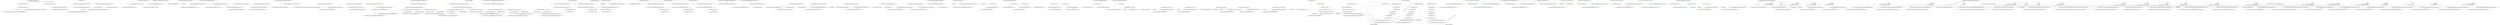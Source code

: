 digraph  {
n9 [label="Humanizer.Tests.Extensions.Localisation.AmbientCulture", span=""];
n0 [cluster="Humanizer.Tests.Extensions.Localisation.AmbientCulture.AmbientCulture(System.Globalization.CultureInfo)", label="Entry Humanizer.Tests.Extensions.Localisation.AmbientCulture.AmbientCulture(System.Globalization.CultureInfo)", span="10-10"];
n1 [cluster="Humanizer.Tests.Extensions.Localisation.AmbientCulture.AmbientCulture(System.Globalization.CultureInfo)", label="_culture = Thread.CurrentThread.CurrentUICulture", span="12-12"];
n2 [cluster="Humanizer.Tests.Extensions.Localisation.AmbientCulture.AmbientCulture(System.Globalization.CultureInfo)", label="Thread.CurrentThread.CurrentUICulture = culture", span="13-13"];
n3 [cluster="Humanizer.Tests.Extensions.Localisation.AmbientCulture.AmbientCulture(System.Globalization.CultureInfo)", label="Exit Humanizer.Tests.Extensions.Localisation.AmbientCulture.AmbientCulture(System.Globalization.CultureInfo)", span="10-10"];
n4 [cluster="Humanizer.Tests.Extensions.Localisation.AmbientCulture.AmbientCulture(string)", label="Entry Humanizer.Tests.Extensions.Localisation.AmbientCulture.AmbientCulture(string)", span="16-16"];
n5 [cluster="Humanizer.Tests.Extensions.Localisation.AmbientCulture.AmbientCulture(string)", label="Exit Humanizer.Tests.Extensions.Localisation.AmbientCulture.AmbientCulture(string)", span="16-16"];
n6 [cluster="Humanizer.Tests.Extensions.Localisation.AmbientCulture.Dispose()", label="Entry Humanizer.Tests.Extensions.Localisation.AmbientCulture.Dispose()", span="21-21"];
n7 [cluster="Humanizer.Tests.Extensions.Localisation.AmbientCulture.Dispose()", label="Thread.CurrentThread.CurrentUICulture = _culture", span="23-23"];
n8 [cluster="Humanizer.Tests.Extensions.Localisation.AmbientCulture.Dispose()", label="Exit Humanizer.Tests.Extensions.Localisation.AmbientCulture.Dispose()", span="21-21"];
m1_3 [cluster="string.ToQuantity(int, Humanizer.ShowQuantityAs)", file="DateHumanizeTests.cs", label="Entry string.ToQuantity(int, Humanizer.ShowQuantityAs)", span="25-25"];
m1_0 [cluster="Humanizer.Tests.ToQuantityTests.ToQuantity(string, int, string)", file="DateHumanizeTests.cs", label="Entry Humanizer.Tests.ToQuantityTests.ToQuantity(string, int, string)", span="19-19"];
m1_1 [cluster="Humanizer.Tests.ToQuantityTests.ToQuantity(string, int, string)", file="DateHumanizeTests.cs", label="Assert.Equal(expected, word.ToQuantity(quatity))", span="21-21"];
m1_2 [cluster="Humanizer.Tests.ToQuantityTests.ToQuantity(string, int, string)", file="DateHumanizeTests.cs", label="Exit Humanizer.Tests.ToQuantityTests.ToQuantity(string, int, string)", span="19-19"];
m1_4 [cluster="Unk.Equal", file="DateHumanizeTests.cs", label="Entry Unk.Equal", span=""];
m1_11 [cluster="Humanizer.Tests.ToQuantityTests.ToQuantityWords(string, int, string)", file="DateHumanizeTests.cs", label="Entry Humanizer.Tests.ToQuantityTests.ToQuantityWords(string, int, string)", span="72-72"];
m1_12 [cluster="Humanizer.Tests.ToQuantityTests.ToQuantityWords(string, int, string)", file="DateHumanizeTests.cs", label="Assert.Equal(expected, word.ToQuantity(quatity, ShowQuantityAs.Words))", span="74-74"];
m1_13 [cluster="Humanizer.Tests.ToQuantityTests.ToQuantityWords(string, int, string)", file="DateHumanizeTests.cs", label="Exit Humanizer.Tests.ToQuantityTests.ToQuantityWords(string, int, string)", span="72-72"];
m1_5 [cluster="Humanizer.Tests.ToQuantityTests.ToQuantityWithNoQuantity(string, int, string)", file="DateHumanizeTests.cs", label="Entry Humanizer.Tests.ToQuantityTests.ToQuantityWithNoQuantity(string, int, string)", span="36-36"];
m1_6 [cluster="Humanizer.Tests.ToQuantityTests.ToQuantityWithNoQuantity(string, int, string)", file="DateHumanizeTests.cs", label="Assert.Equal(expected, word.ToQuantity(quatity, ShowQuantityAs.None))", span="38-38"];
m1_7 [cluster="Humanizer.Tests.ToQuantityTests.ToQuantityWithNoQuantity(string, int, string)", file="DateHumanizeTests.cs", label="Exit Humanizer.Tests.ToQuantityTests.ToQuantityWithNoQuantity(string, int, string)", span="36-36"];
m1_8 [cluster="Humanizer.Tests.ToQuantityTests.ToQuantityNumeric(string, int, string)", file="DateHumanizeTests.cs", label="Entry Humanizer.Tests.ToQuantityTests.ToQuantityNumeric(string, int, string)", span="53-53"];
m1_9 [cluster="Humanizer.Tests.ToQuantityTests.ToQuantityNumeric(string, int, string)", file="DateHumanizeTests.cs", label="Assert.Equal(expected, word.ToQuantity(quatity, ShowQuantityAs.Numeric))", span="56-56"];
m1_10 [cluster="Humanizer.Tests.ToQuantityTests.ToQuantityNumeric(string, int, string)", file="DateHumanizeTests.cs", label="Exit Humanizer.Tests.ToQuantityTests.ToQuantityNumeric(string, int, string)", span="53-53"];
m2_15 [cluster="Humanizer.Tests.Localisation.ar.DateHumanizeTests.SecondsAgo(int, string)", file="DateHumanizeTests.fi-FI.cs", label="Entry Humanizer.Tests.Localisation.ar.DateHumanizeTests.SecondsAgo(int, string)", span="55-55"];
m2_16 [cluster="Humanizer.Tests.Localisation.ar.DateHumanizeTests.SecondsAgo(int, string)", file="DateHumanizeTests.fi-FI.cs", label="DateHumanize.Verify(expected, seconds, TimeUnit.Second, TimeUnitTense.Past)", span="57-57"];
m2_17 [cluster="Humanizer.Tests.Localisation.ar.DateHumanizeTests.SecondsAgo(int, string)", file="DateHumanizeTests.fi-FI.cs", label="Exit Humanizer.Tests.Localisation.ar.DateHumanizeTests.SecondsAgo(int, string)", span="55-55"];
m2_6 [cluster="Humanizer.Tests.Localisation.ar.DateHumanizeTests.HoursAgo(int, string)", file="DateHumanizeTests.fi-FI.cs", label="Entry Humanizer.Tests.Localisation.ar.DateHumanizeTests.HoursAgo(int, string)", span="25-25"];
m2_7 [cluster="Humanizer.Tests.Localisation.ar.DateHumanizeTests.HoursAgo(int, string)", file="DateHumanizeTests.fi-FI.cs", label="DateHumanize.Verify(expected, hours, TimeUnit.Hour, TimeUnitTense.Past)", span="27-27"];
m2_8 [cluster="Humanizer.Tests.Localisation.ar.DateHumanizeTests.HoursAgo(int, string)", file="DateHumanizeTests.fi-FI.cs", label="Exit Humanizer.Tests.Localisation.ar.DateHumanizeTests.HoursAgo(int, string)", span="25-25"];
m2_12 [cluster="Humanizer.Tests.Localisation.ar.DateHumanizeTests.MonthsAgo(int, string)", file="DateHumanizeTests.fi-FI.cs", label="Entry Humanizer.Tests.Localisation.ar.DateHumanizeTests.MonthsAgo(int, string)", span="45-45"];
m2_13 [cluster="Humanizer.Tests.Localisation.ar.DateHumanizeTests.MonthsAgo(int, string)", file="DateHumanizeTests.fi-FI.cs", label="DateHumanize.Verify(expected, months, TimeUnit.Month, TimeUnitTense.Past)", span="47-47"];
m2_14 [cluster="Humanizer.Tests.Localisation.ar.DateHumanizeTests.MonthsAgo(int, string)", file="DateHumanizeTests.fi-FI.cs", label="Exit Humanizer.Tests.Localisation.ar.DateHumanizeTests.MonthsAgo(int, string)", span="45-45"];
m2_2 [cluster="Humanizer.Tests.Localisation.ar.DateHumanizeTests.DaysAgo(int, string)", file="DateHumanizeTests.fi-FI.cs", label="Entry Humanizer.Tests.Localisation.ar.DateHumanizeTests.DaysAgo(int, string)", span="15-15"];
m2_3 [cluster="Humanizer.Tests.Localisation.ar.DateHumanizeTests.DaysAgo(int, string)", file="DateHumanizeTests.fi-FI.cs", label="DateHumanize.Verify(expected, days, TimeUnit.Day, TimeUnitTense.Past)", span="17-17"];
m2_4 [cluster="Humanizer.Tests.Localisation.ar.DateHumanizeTests.DaysAgo(int, string)", file="DateHumanizeTests.fi-FI.cs", label="Exit Humanizer.Tests.Localisation.ar.DateHumanizeTests.DaysAgo(int, string)", span="15-15"];
m2_18 [cluster="Humanizer.Tests.Localisation.ar.DateHumanizeTests.YearsAgo(int, string)", file="DateHumanizeTests.fi-FI.cs", label="Entry Humanizer.Tests.Localisation.ar.DateHumanizeTests.YearsAgo(int, string)", span="65-65"];
m2_19 [cluster="Humanizer.Tests.Localisation.ar.DateHumanizeTests.YearsAgo(int, string)", file="DateHumanizeTests.fi-FI.cs", label="DateHumanize.Verify(expected, years, TimeUnit.Year, TimeUnitTense.Past)", span="67-67"];
m2_20 [cluster="Humanizer.Tests.Localisation.ar.DateHumanizeTests.YearsAgo(int, string)", file="DateHumanizeTests.fi-FI.cs", label="Exit Humanizer.Tests.Localisation.ar.DateHumanizeTests.YearsAgo(int, string)", span="65-65"];
m2_9 [cluster="Humanizer.Tests.Localisation.ar.DateHumanizeTests.MinutesAgo(int, string)", file="DateHumanizeTests.fi-FI.cs", label="Entry Humanizer.Tests.Localisation.ar.DateHumanizeTests.MinutesAgo(int, string)", span="35-35"];
m2_10 [cluster="Humanizer.Tests.Localisation.ar.DateHumanizeTests.MinutesAgo(int, string)", file="DateHumanizeTests.fi-FI.cs", label="DateHumanize.Verify(expected, minutes, TimeUnit.Minute, TimeUnitTense.Past)", span="37-37"];
m2_11 [cluster="Humanizer.Tests.Localisation.ar.DateHumanizeTests.MinutesAgo(int, string)", file="DateHumanizeTests.fi-FI.cs", label="Exit Humanizer.Tests.Localisation.ar.DateHumanizeTests.MinutesAgo(int, string)", span="35-35"];
m2_0 [cluster="Humanizer.Tests.Localisation.ar.DateHumanizeTests.DateHumanizeTests()", file="DateHumanizeTests.fi-FI.cs", label="Entry Humanizer.Tests.Localisation.ar.DateHumanizeTests.DateHumanizeTests()", span="7-7"];
m2_1 [cluster="Humanizer.Tests.Localisation.ar.DateHumanizeTests.DateHumanizeTests()", file="DateHumanizeTests.fi-FI.cs", label="Exit Humanizer.Tests.Localisation.ar.DateHumanizeTests.DateHumanizeTests()", span="7-7"];
m2_5 [cluster="Humanizer.Tests.DateHumanize.Verify(string, int, Humanizer.Localisation.TimeUnit, Humanizer.Localisation.TimeUnitTense)", file="DateHumanizeTests.fi-FI.cs", label="Entry Humanizer.Tests.DateHumanize.Verify(string, int, Humanizer.Localisation.TimeUnit, Humanizer.Localisation.TimeUnitTense)", span="27-27"];
m4_34 [cluster="Humanizer.Tests.Extensions.Localisation.RussianDateHumanizeTests.NotYet()", file="DateHumanizeTests.ru-RU.cs", label="Entry Humanizer.Tests.Extensions.Localisation.RussianDateHumanizeTests.NotYet()", span="137-137"];
m4_35 [cluster="Humanizer.Tests.Extensions.Localisation.RussianDateHumanizeTests.NotYet()", file="DateHumanizeTests.ru-RU.cs", label="var humanize = DateTime.UtcNow.AddDays(1).Humanize()", span="139-139"];
m4_36 [cluster="Humanizer.Tests.Extensions.Localisation.RussianDateHumanizeTests.NotYet()", file="DateHumanizeTests.ru-RU.cs", label="Assert.Equal(''в будущем'', humanize)", span="140-140"];
m4_37 [cluster="Humanizer.Tests.Extensions.Localisation.RussianDateHumanizeTests.NotYet()", file="DateHumanizeTests.ru-RU.cs", label="Exit Humanizer.Tests.Extensions.Localisation.RussianDateHumanizeTests.NotYet()", span="137-137"];
m4_29 [cluster="Humanizer.Tests.Extensions.Localisation.RussianDateHumanizeTests.NYearsAgo(int, string)", file="DateHumanizeTests.ru-RU.cs", label="Entry Humanizer.Tests.Extensions.Localisation.RussianDateHumanizeTests.NYearsAgo(int, string)", span="130-130"];
m4_30 [cluster="Humanizer.Tests.Extensions.Localisation.RussianDateHumanizeTests.NYearsAgo(int, string)", file="DateHumanizeTests.ru-RU.cs", label="var humanize = DateTime.UtcNow.Date.AddYears(-1 * number).Humanize()", span="132-132"];
m4_31 [cluster="Humanizer.Tests.Extensions.Localisation.RussianDateHumanizeTests.NYearsAgo(int, string)", file="DateHumanizeTests.ru-RU.cs", label="Assert.Equal(expected, humanize)", span="133-133"];
m4_32 [cluster="Humanizer.Tests.Extensions.Localisation.RussianDateHumanizeTests.NYearsAgo(int, string)", file="DateHumanizeTests.ru-RU.cs", label="Exit Humanizer.Tests.Extensions.Localisation.RussianDateHumanizeTests.NYearsAgo(int, string)", span="130-130"];
m4_7 [cluster="System.DateTime.Humanize(bool, System.DateTime?)", file="DateHumanizeTests.ru-RU.cs", label="Entry System.DateTime.Humanize(bool, System.DateTime?)", span="20-20"];
m4_28 [cluster="System.DateTime.AddMonths(int)", file="DateHumanizeTests.ru-RU.cs", label="Entry System.DateTime.AddMonths(int)", span="0-0"];
m4_0 [cluster="Humanizer.Tests.Extensions.Localisation.RussianDateHumanizeTests.RussianDateHumanizeTests()", file="DateHumanizeTests.ru-RU.cs", label="Entry Humanizer.Tests.Extensions.Localisation.RussianDateHumanizeTests.RussianDateHumanizeTests()", span="8-8"];
m4_1 [cluster="Humanizer.Tests.Extensions.Localisation.RussianDateHumanizeTests.RussianDateHumanizeTests()", file="DateHumanizeTests.ru-RU.cs", label="Exit Humanizer.Tests.Extensions.Localisation.RussianDateHumanizeTests.RussianDateHumanizeTests()", span="8-8"];
m4_13 [cluster="System.DateTime.AddMinutes(double)", file="DateHumanizeTests.ru-RU.cs", label="Entry System.DateTime.AddMinutes(double)", span="0-0"];
m4_19 [cluster="Humanizer.Tests.Extensions.Localisation.RussianDateHumanizeTests.NDaysAgo(int, string)", file="DateHumanizeTests.ru-RU.cs", label="Entry Humanizer.Tests.Extensions.Localisation.RussianDateHumanizeTests.NDaysAgo(int, string)", span="94-94"];
m4_20 [cluster="Humanizer.Tests.Extensions.Localisation.RussianDateHumanizeTests.NDaysAgo(int, string)", file="DateHumanizeTests.ru-RU.cs", label="var humanize = DateTime.UtcNow.Date.AddDays(-1 * number).Humanize()", span="96-96"];
m4_21 [cluster="Humanizer.Tests.Extensions.Localisation.RussianDateHumanizeTests.NDaysAgo(int, string)", file="DateHumanizeTests.ru-RU.cs", label="Assert.Equal(expected, humanize)", span="97-97"];
m4_22 [cluster="Humanizer.Tests.Extensions.Localisation.RussianDateHumanizeTests.NDaysAgo(int, string)", file="DateHumanizeTests.ru-RU.cs", label="Exit Humanizer.Tests.Extensions.Localisation.RussianDateHumanizeTests.NDaysAgo(int, string)", span="94-94"];
m4_24 [cluster="Humanizer.Tests.Extensions.Localisation.RussianDateHumanizeTests.NMonthsAgo(int, string)", file="DateHumanizeTests.ru-RU.cs", label="Entry Humanizer.Tests.Extensions.Localisation.RussianDateHumanizeTests.NMonthsAgo(int, string)", span="109-109"];
m4_25 [cluster="Humanizer.Tests.Extensions.Localisation.RussianDateHumanizeTests.NMonthsAgo(int, string)", file="DateHumanizeTests.ru-RU.cs", label="var humanize = DateTime.UtcNow.Date.AddMonths(-1 * number).Humanize()", span="111-111"];
m4_26 [cluster="Humanizer.Tests.Extensions.Localisation.RussianDateHumanizeTests.NMonthsAgo(int, string)", file="DateHumanizeTests.ru-RU.cs", label="Assert.Equal(expected, humanize)", span="112-112"];
m4_27 [cluster="Humanizer.Tests.Extensions.Localisation.RussianDateHumanizeTests.NMonthsAgo(int, string)", file="DateHumanizeTests.ru-RU.cs", label="Exit Humanizer.Tests.Extensions.Localisation.RussianDateHumanizeTests.NMonthsAgo(int, string)", span="109-109"];
m4_6 [cluster="System.DateTime.AddSeconds(double)", file="DateHumanizeTests.ru-RU.cs", label="Entry System.DateTime.AddSeconds(double)", span="0-0"];
m4_33 [cluster="System.DateTime.AddYears(int)", file="DateHumanizeTests.ru-RU.cs", label="Entry System.DateTime.AddYears(int)", span="0-0"];
m4_8 [cluster="Unk.Equal", file="DateHumanizeTests.ru-RU.cs", label="Entry Unk.Equal", span=""];
m4_9 [cluster="Humanizer.Tests.Extensions.Localisation.RussianDateHumanizeTests.NMinutesAgo(int, string)", file="DateHumanizeTests.ru-RU.cs", label="Entry Humanizer.Tests.Extensions.Localisation.RussianDateHumanizeTests.NMinutesAgo(int, string)", span="52-52"];
m4_10 [cluster="Humanizer.Tests.Extensions.Localisation.RussianDateHumanizeTests.NMinutesAgo(int, string)", file="DateHumanizeTests.ru-RU.cs", label="var humanize = DateTime.UtcNow.AddMinutes(-1 * number).Humanize()", span="54-54"];
m4_11 [cluster="Humanizer.Tests.Extensions.Localisation.RussianDateHumanizeTests.NMinutesAgo(int, string)", file="DateHumanizeTests.ru-RU.cs", label="Assert.Equal(expected, humanize)", span="55-55"];
m4_12 [cluster="Humanizer.Tests.Extensions.Localisation.RussianDateHumanizeTests.NMinutesAgo(int, string)", file="DateHumanizeTests.ru-RU.cs", label="Exit Humanizer.Tests.Extensions.Localisation.RussianDateHumanizeTests.NMinutesAgo(int, string)", span="52-52"];
m4_2 [cluster="Humanizer.Tests.Extensions.Localisation.RussianDateHumanizeTests.NSecondsAgo(int, string)", file="DateHumanizeTests.ru-RU.cs", label="Entry Humanizer.Tests.Extensions.Localisation.RussianDateHumanizeTests.NSecondsAgo(int, string)", span="29-29"];
m4_3 [cluster="Humanizer.Tests.Extensions.Localisation.RussianDateHumanizeTests.NSecondsAgo(int, string)", file="DateHumanizeTests.ru-RU.cs", label="var humanize = DateTime.UtcNow.AddSeconds(-1 * number).Humanize()", span="31-31"];
m4_4 [cluster="Humanizer.Tests.Extensions.Localisation.RussianDateHumanizeTests.NSecondsAgo(int, string)", file="DateHumanizeTests.ru-RU.cs", label="Assert.Equal(expected, humanize)", span="32-32"];
m4_5 [cluster="Humanizer.Tests.Extensions.Localisation.RussianDateHumanizeTests.NSecondsAgo(int, string)", file="DateHumanizeTests.ru-RU.cs", label="Exit Humanizer.Tests.Extensions.Localisation.RussianDateHumanizeTests.NSecondsAgo(int, string)", span="29-29"];
m4_14 [cluster="Humanizer.Tests.Extensions.Localisation.RussianDateHumanizeTests.NHoursAgo(int, string)", file="DateHumanizeTests.ru-RU.cs", label="Entry Humanizer.Tests.Extensions.Localisation.RussianDateHumanizeTests.NHoursAgo(int, string)", span="72-72"];
m4_15 [cluster="Humanizer.Tests.Extensions.Localisation.RussianDateHumanizeTests.NHoursAgo(int, string)", file="DateHumanizeTests.ru-RU.cs", label="var humanize = DateTime.UtcNow.AddHours(-1 * number).Humanize()", span="74-74"];
m4_16 [cluster="Humanizer.Tests.Extensions.Localisation.RussianDateHumanizeTests.NHoursAgo(int, string)", file="DateHumanizeTests.ru-RU.cs", label="Assert.Equal(expected, humanize)", span="75-75"];
m4_17 [cluster="Humanizer.Tests.Extensions.Localisation.RussianDateHumanizeTests.NHoursAgo(int, string)", file="DateHumanizeTests.ru-RU.cs", label="Exit Humanizer.Tests.Extensions.Localisation.RussianDateHumanizeTests.NHoursAgo(int, string)", span="72-72"];
m4_23 [cluster="System.DateTime.AddDays(double)", file="DateHumanizeTests.ru-RU.cs", label="Entry System.DateTime.AddDays(double)", span="0-0"];
m4_18 [cluster="System.DateTime.AddHours(double)", file="DateHumanizeTests.ru-RU.cs", label="Entry System.DateTime.AddHours(double)", span="0-0"];
m5_7 [cluster="System.DateTime.Humanize(bool, System.DateTime?)", file="DehumanizeToEnumTests.cs", label="Entry System.DateTime.Humanize(bool, System.DateTime?)", span="19-19"];
m5_13 [cluster="System.DateTime.AddHours(double)", file="DehumanizeToEnumTests.cs", label="Entry System.DateTime.AddHours(double)", span="0-0"];
m5_23 [cluster="System.DateTime.AddMonths(int)", file="DehumanizeToEnumTests.cs", label="Entry System.DateTime.AddMonths(int)", span="0-0"];
m5_18 [cluster="System.DateTime.AddMinutes(double)", file="DehumanizeToEnumTests.cs", label="Entry System.DateTime.AddMinutes(double)", span="0-0"];
m5_28 [cluster="System.DateTime.AddSeconds(double)", file="DehumanizeToEnumTests.cs", label="Entry System.DateTime.AddSeconds(double)", span="0-0"];
m5_33 [cluster="System.DateTime.AddYears(int)", file="DehumanizeToEnumTests.cs", label="Entry System.DateTime.AddYears(int)", span="0-0"];
m5_8 [cluster="Unk.Equal", file="DehumanizeToEnumTests.cs", label="Entry Unk.Equal", span=""];
m5_29 [cluster="Humanizer.Tests.Localisation.DateHumanizeTests_fiFI.YearsAgo(int, string)", file="DehumanizeToEnumTests.cs", label="Entry Humanizer.Tests.Localisation.DateHumanizeTests_fiFI.YearsAgo(int, string)", span="73-73"];
m5_30 [cluster="Humanizer.Tests.Localisation.DateHumanizeTests_fiFI.YearsAgo(int, string)", file="DehumanizeToEnumTests.cs", label="var date = DateTime.UtcNow.AddYears(years)", span="75-75"];
m5_31 [cluster="Humanizer.Tests.Localisation.DateHumanizeTests_fiFI.YearsAgo(int, string)", file="DehumanizeToEnumTests.cs", label="Assert.Equal(expected, date.Humanize())", span="76-76"];
m5_32 [cluster="Humanizer.Tests.Localisation.DateHumanizeTests_fiFI.YearsAgo(int, string)", file="DehumanizeToEnumTests.cs", label="Exit Humanizer.Tests.Localisation.DateHumanizeTests_fiFI.YearsAgo(int, string)", span="73-73"];
m5_14 [cluster="Humanizer.Tests.Localisation.DateHumanizeTests_fiFI.MinutesAgo(int, string)", file="DehumanizeToEnumTests.cs", label="Entry Humanizer.Tests.Localisation.DateHumanizeTests_fiFI.MinutesAgo(int, string)", span="40-40"];
m5_15 [cluster="Humanizer.Tests.Localisation.DateHumanizeTests_fiFI.MinutesAgo(int, string)", file="DehumanizeToEnumTests.cs", label="var date = DateTime.UtcNow.AddMinutes(minutes)", span="42-42"];
m5_16 [cluster="Humanizer.Tests.Localisation.DateHumanizeTests_fiFI.MinutesAgo(int, string)", file="DehumanizeToEnumTests.cs", label="Assert.Equal(expected, date.Humanize())", span="43-43"];
m5_17 [cluster="Humanizer.Tests.Localisation.DateHumanizeTests_fiFI.MinutesAgo(int, string)", file="DehumanizeToEnumTests.cs", label="Exit Humanizer.Tests.Localisation.DateHumanizeTests_fiFI.MinutesAgo(int, string)", span="40-40"];
m5_9 [cluster="Humanizer.Tests.Localisation.DateHumanizeTests_fiFI.HoursAgo(int, string)", file="DehumanizeToEnumTests.cs", label="Entry Humanizer.Tests.Localisation.DateHumanizeTests_fiFI.HoursAgo(int, string)", span="29-29"];
m5_10 [cluster="Humanizer.Tests.Localisation.DateHumanizeTests_fiFI.HoursAgo(int, string)", file="DehumanizeToEnumTests.cs", label="var date = DateTime.UtcNow.AddHours(hours)", span="31-31"];
m5_11 [cluster="Humanizer.Tests.Localisation.DateHumanizeTests_fiFI.HoursAgo(int, string)", file="DehumanizeToEnumTests.cs", label="Assert.Equal(expected, date.Humanize())", span="32-32"];
m5_12 [cluster="Humanizer.Tests.Localisation.DateHumanizeTests_fiFI.HoursAgo(int, string)", file="DehumanizeToEnumTests.cs", label="Exit Humanizer.Tests.Localisation.DateHumanizeTests_fiFI.HoursAgo(int, string)", span="29-29"];
m5_0 [cluster="Humanizer.Tests.Localisation.DateHumanizeTests_fiFI.DateHumanizeTests_fiFI()", file="DehumanizeToEnumTests.cs", label="Entry Humanizer.Tests.Localisation.DateHumanizeTests_fiFI.DateHumanizeTests_fiFI()", span="8-8"];
m5_1 [cluster="Humanizer.Tests.Localisation.DateHumanizeTests_fiFI.DateHumanizeTests_fiFI()", file="DehumanizeToEnumTests.cs", label="Exit Humanizer.Tests.Localisation.DateHumanizeTests_fiFI.DateHumanizeTests_fiFI()", span="8-8"];
m5_19 [cluster="Humanizer.Tests.Localisation.DateHumanizeTests_fiFI.MonthsAgo(int, string)", file="DehumanizeToEnumTests.cs", label="Entry Humanizer.Tests.Localisation.DateHumanizeTests_fiFI.MonthsAgo(int, string)", span="51-51"];
m5_20 [cluster="Humanizer.Tests.Localisation.DateHumanizeTests_fiFI.MonthsAgo(int, string)", file="DehumanizeToEnumTests.cs", label="var date = DateTime.UtcNow.AddMonths(months)", span="53-53"];
m5_21 [cluster="Humanizer.Tests.Localisation.DateHumanizeTests_fiFI.MonthsAgo(int, string)", file="DehumanizeToEnumTests.cs", label="Assert.Equal(expected, date.Humanize())", span="54-54"];
m5_22 [cluster="Humanizer.Tests.Localisation.DateHumanizeTests_fiFI.MonthsAgo(int, string)", file="DehumanizeToEnumTests.cs", label="Exit Humanizer.Tests.Localisation.DateHumanizeTests_fiFI.MonthsAgo(int, string)", span="51-51"];
m5_6 [cluster="System.DateTime.AddDays(double)", file="DehumanizeToEnumTests.cs", label="Entry System.DateTime.AddDays(double)", span="0-0"];
m5_24 [cluster="Humanizer.Tests.Localisation.DateHumanizeTests_fiFI.SecondsAgo(int, string)", file="DehumanizeToEnumTests.cs", label="Entry Humanizer.Tests.Localisation.DateHumanizeTests_fiFI.SecondsAgo(int, string)", span="62-62"];
m5_25 [cluster="Humanizer.Tests.Localisation.DateHumanizeTests_fiFI.SecondsAgo(int, string)", file="DehumanizeToEnumTests.cs", label="var date = DateTime.UtcNow.AddSeconds(seconds)", span="64-64"];
m5_26 [cluster="Humanizer.Tests.Localisation.DateHumanizeTests_fiFI.SecondsAgo(int, string)", file="DehumanizeToEnumTests.cs", label="Assert.Equal(expected, date.Humanize())", span="65-65"];
m5_27 [cluster="Humanizer.Tests.Localisation.DateHumanizeTests_fiFI.SecondsAgo(int, string)", file="DehumanizeToEnumTests.cs", label="Exit Humanizer.Tests.Localisation.DateHumanizeTests_fiFI.SecondsAgo(int, string)", span="62-62"];
m5_2 [cluster="Humanizer.Tests.Localisation.DateHumanizeTests_fiFI.DaysAgo(int, string)", file="DehumanizeToEnumTests.cs", label="Entry Humanizer.Tests.Localisation.DateHumanizeTests_fiFI.DaysAgo(int, string)", span="18-18"];
m5_3 [cluster="Humanizer.Tests.Localisation.DateHumanizeTests_fiFI.DaysAgo(int, string)", file="DehumanizeToEnumTests.cs", label="var date = DateTime.UtcNow.AddDays(days)", span="20-20"];
m5_4 [cluster="Humanizer.Tests.Localisation.DateHumanizeTests_fiFI.DaysAgo(int, string)", file="DehumanizeToEnumTests.cs", label="Assert.Equal(expected, date.Humanize())", span="21-21"];
m5_5 [cluster="Humanizer.Tests.Localisation.DateHumanizeTests_fiFI.DaysAgo(int, string)", file="DehumanizeToEnumTests.cs", label="Exit Humanizer.Tests.Localisation.DateHumanizeTests_fiFI.DaysAgo(int, string)", span="18-18"];
m6_20 [cluster="Humanizer.Tests.Localisation.ar.DateHumanizeTests.SecondsAgo(int, string)", file="EnumHumanizeTests.cs", label="Entry Humanizer.Tests.Localisation.ar.DateHumanizeTests.SecondsAgo(int, string)", span="56-56"];
m6_21 [cluster="Humanizer.Tests.Localisation.ar.DateHumanizeTests.SecondsAgo(int, string)", file="EnumHumanizeTests.cs", label="Assert.Equal(expected, DateTime.UtcNow.AddSeconds(seconds).Humanize())", span="58-58"];
m6_22 [cluster="Humanizer.Tests.Localisation.ar.DateHumanizeTests.SecondsAgo(int, string)", file="EnumHumanizeTests.cs", label="Exit Humanizer.Tests.Localisation.ar.DateHumanizeTests.SecondsAgo(int, string)", span="56-56"];
m6_6 [cluster="System.DateTime.Humanize(bool, System.DateTime?)", file="EnumHumanizeTests.cs", label="Entry System.DateTime.Humanize(bool, System.DateTime?)", span="19-19"];
m6_8 [cluster="Humanizer.Tests.Localisation.ar.DateHumanizeTests.HoursAgo(int, string)", file="EnumHumanizeTests.cs", label="Entry Humanizer.Tests.Localisation.ar.DateHumanizeTests.HoursAgo(int, string)", span="26-26"];
m6_9 [cluster="Humanizer.Tests.Localisation.ar.DateHumanizeTests.HoursAgo(int, string)", file="EnumHumanizeTests.cs", label="Assert.Equal(expected, DateTime.UtcNow.AddHours(hours).Humanize())", span="28-28"];
m6_10 [cluster="Humanizer.Tests.Localisation.ar.DateHumanizeTests.HoursAgo(int, string)", file="EnumHumanizeTests.cs", label="Exit Humanizer.Tests.Localisation.ar.DateHumanizeTests.HoursAgo(int, string)", span="26-26"];
m6_19 [cluster="System.DateTime.AddMonths(int)", file="EnumHumanizeTests.cs", label="Entry System.DateTime.AddMonths(int)", span="0-0"];
m6_15 [cluster="System.DateTime.AddMinutes(double)", file="EnumHumanizeTests.cs", label="Entry System.DateTime.AddMinutes(double)", span="0-0"];
m6_23 [cluster="System.DateTime.AddSeconds(double)", file="EnumHumanizeTests.cs", label="Entry System.DateTime.AddSeconds(double)", span="0-0"];
m6_27 [cluster="System.DateTime.AddYears(int)", file="EnumHumanizeTests.cs", label="Entry System.DateTime.AddYears(int)", span="0-0"];
m6_16 [cluster="Humanizer.Tests.Localisation.ar.DateHumanizeTests.MonthsAgo(int, string)", file="EnumHumanizeTests.cs", label="Entry Humanizer.Tests.Localisation.ar.DateHumanizeTests.MonthsAgo(int, string)", span="46-46"];
m6_17 [cluster="Humanizer.Tests.Localisation.ar.DateHumanizeTests.MonthsAgo(int, string)", file="EnumHumanizeTests.cs", label="Assert.Equal(expected, DateTime.UtcNow.AddMonths(months).Humanize())", span="48-48"];
m6_18 [cluster="Humanizer.Tests.Localisation.ar.DateHumanizeTests.MonthsAgo(int, string)", file="EnumHumanizeTests.cs", label="Exit Humanizer.Tests.Localisation.ar.DateHumanizeTests.MonthsAgo(int, string)", span="46-46"];
m6_7 [cluster="Unk.Equal", file="EnumHumanizeTests.cs", label="Entry Unk.Equal", span=""];
m6_2 [cluster="Humanizer.Tests.Localisation.ar.DateHumanizeTests.DaysAgo(int, string)", file="EnumHumanizeTests.cs", label="Entry Humanizer.Tests.Localisation.ar.DateHumanizeTests.DaysAgo(int, string)", span="16-16"];
m6_3 [cluster="Humanizer.Tests.Localisation.ar.DateHumanizeTests.DaysAgo(int, string)", file="EnumHumanizeTests.cs", label="Assert.Equal(expected, DateTime.UtcNow.AddDays(days).Humanize())", span="18-18"];
m6_4 [cluster="Humanizer.Tests.Localisation.ar.DateHumanizeTests.DaysAgo(int, string)", file="EnumHumanizeTests.cs", label="Exit Humanizer.Tests.Localisation.ar.DateHumanizeTests.DaysAgo(int, string)", span="16-16"];
m6_24 [cluster="Humanizer.Tests.Localisation.ar.DateHumanizeTests.YearsAgo(int, string)", file="EnumHumanizeTests.cs", label="Entry Humanizer.Tests.Localisation.ar.DateHumanizeTests.YearsAgo(int, string)", span="66-66"];
m6_25 [cluster="Humanizer.Tests.Localisation.ar.DateHumanizeTests.YearsAgo(int, string)", file="EnumHumanizeTests.cs", label="Assert.Equal(expected, DateTime.UtcNow.AddYears(years).Humanize())", span="68-68"];
m6_26 [cluster="Humanizer.Tests.Localisation.ar.DateHumanizeTests.YearsAgo(int, string)", file="EnumHumanizeTests.cs", label="Exit Humanizer.Tests.Localisation.ar.DateHumanizeTests.YearsAgo(int, string)", span="66-66"];
m6_12 [cluster="Humanizer.Tests.Localisation.ar.DateHumanizeTests.MinutesAgo(int, string)", file="EnumHumanizeTests.cs", label="Entry Humanizer.Tests.Localisation.ar.DateHumanizeTests.MinutesAgo(int, string)", span="36-36"];
m6_13 [cluster="Humanizer.Tests.Localisation.ar.DateHumanizeTests.MinutesAgo(int, string)", file="EnumHumanizeTests.cs", label="Assert.Equal(expected, DateTime.UtcNow.AddMinutes(minutes).Humanize())", span="38-38"];
m6_14 [cluster="Humanizer.Tests.Localisation.ar.DateHumanizeTests.MinutesAgo(int, string)", file="EnumHumanizeTests.cs", label="Exit Humanizer.Tests.Localisation.ar.DateHumanizeTests.MinutesAgo(int, string)", span="36-36"];
m6_0 [cluster="Humanizer.Tests.Localisation.ar.DateHumanizeTests.DateHumanizeTests()", file="EnumHumanizeTests.cs", label="Entry Humanizer.Tests.Localisation.ar.DateHumanizeTests.DateHumanizeTests()", span="8-8"];
m6_1 [cluster="Humanizer.Tests.Localisation.ar.DateHumanizeTests.DateHumanizeTests()", file="EnumHumanizeTests.cs", label="Exit Humanizer.Tests.Localisation.ar.DateHumanizeTests.DateHumanizeTests()", span="8-8"];
m6_5 [cluster="System.DateTime.AddDays(double)", file="EnumHumanizeTests.cs", label="Entry System.DateTime.AddDays(double)", span="0-0"];
m6_11 [cluster="System.DateTime.AddHours(double)", file="EnumHumanizeTests.cs", label="Entry System.DateTime.AddHours(double)", span="0-0"];
m13_4 [cluster="Unk.Equal", file="NumberToOrdinalWordsTests.cs", label="Entry Unk.Equal", span=""];
m13_0 [cluster="Humanizer.Tests.Extensions.NumberToOrdinalWordsTests.ToOrdinalWords(int, string)", file="NumberToOrdinalWordsTests.cs", label="Entry Humanizer.Tests.Extensions.NumberToOrdinalWordsTests.ToOrdinalWords(int, string)", span="50-50"];
m13_1 [cluster="Humanizer.Tests.Extensions.NumberToOrdinalWordsTests.ToOrdinalWords(int, string)", file="NumberToOrdinalWordsTests.cs", label="Assert.Equal(words, number.ToOrdinalWords())", span="52-52"];
m13_2 [cluster="Humanizer.Tests.Extensions.NumberToOrdinalWordsTests.ToOrdinalWords(int, string)", file="NumberToOrdinalWordsTests.cs", label="Exit Humanizer.Tests.Extensions.NumberToOrdinalWordsTests.ToOrdinalWords(int, string)", span="50-50"];
m13_3 [cluster="int.ToOrdinalWords()", file="NumberToOrdinalWordsTests.cs", label="Entry int.ToOrdinalWords()", span="15-15"];
m14_7 [cluster="Humanizer.NumberToTimeSpanExtensions.Hours(int)", file="NumberToTimeSpanExtensions.cs", label="Entry Humanizer.NumberToTimeSpanExtensions.Hours(int)", span="30-30"];
m14_8 [cluster="Humanizer.NumberToTimeSpanExtensions.Hours(int)", color=red, community=0, file="NumberToTimeSpanExtensions.cs", label="0: return new TimeSpan(0, input, 0, 0);", span="32-32"];
m14_9 [cluster="Humanizer.NumberToTimeSpanExtensions.Hours(int)", file="NumberToTimeSpanExtensions.cs", label="Exit Humanizer.NumberToTimeSpanExtensions.Hours(int)", span="30-30"];
m14_13 [cluster="Humanizer.NumberToTimeSpanExtensions.Seconds(int)", file="NumberToTimeSpanExtensions.cs", label="Entry Humanizer.NumberToTimeSpanExtensions.Seconds(int)", span="50-50"];
m14_14 [cluster="Humanizer.NumberToTimeSpanExtensions.Seconds(int)", color=red, community=0, file="NumberToTimeSpanExtensions.cs", label="0: return new TimeSpan(0, 0, 0, input);", span="52-52"];
m14_15 [cluster="Humanizer.NumberToTimeSpanExtensions.Seconds(int)", file="NumberToTimeSpanExtensions.cs", label="Exit Humanizer.NumberToTimeSpanExtensions.Seconds(int)", span="50-50"];
m14_4 [cluster="Humanizer.NumberToTimeSpanExtensions.Days(int)", file="NumberToTimeSpanExtensions.cs", label="Entry Humanizer.NumberToTimeSpanExtensions.Days(int)", span="20-20"];
m14_5 [cluster="Humanizer.NumberToTimeSpanExtensions.Days(int)", color=red, community=0, file="NumberToTimeSpanExtensions.cs", label="0: return new TimeSpan(input, 0, 0, 0);", span="22-22"];
m14_6 [cluster="Humanizer.NumberToTimeSpanExtensions.Days(int)", file="NumberToTimeSpanExtensions.cs", label="Exit Humanizer.NumberToTimeSpanExtensions.Days(int)", span="20-20"];
m14_10 [cluster="Humanizer.NumberToTimeSpanExtensions.Minutes(int)", file="NumberToTimeSpanExtensions.cs", label="Entry Humanizer.NumberToTimeSpanExtensions.Minutes(int)", span="40-40"];
m14_11 [cluster="Humanizer.NumberToTimeSpanExtensions.Minutes(int)", color=red, community=0, file="NumberToTimeSpanExtensions.cs", label="0: return new TimeSpan(0, 0, input, 0);", span="42-42"];
m14_12 [cluster="Humanizer.NumberToTimeSpanExtensions.Minutes(int)", file="NumberToTimeSpanExtensions.cs", label="Exit Humanizer.NumberToTimeSpanExtensions.Minutes(int)", span="40-40"];
m14_16 [cluster="Humanizer.NumberToTimeSpanExtensions.Milliseconds(int)", file="NumberToTimeSpanExtensions.cs", label="Entry Humanizer.NumberToTimeSpanExtensions.Milliseconds(int)", span="60-60"];
m14_17 [cluster="Humanizer.NumberToTimeSpanExtensions.Milliseconds(int)", color=red, community=0, file="NumberToTimeSpanExtensions.cs", label="0: return new TimeSpan(0, 0, 0, 0, input);", span="62-62"];
m14_18 [cluster="Humanizer.NumberToTimeSpanExtensions.Milliseconds(int)", file="NumberToTimeSpanExtensions.cs", label="Exit Humanizer.NumberToTimeSpanExtensions.Milliseconds(int)", span="60-60"];
m14_19 [cluster="System.TimeSpan.TimeSpan(int, int, int, int, int)", file="NumberToTimeSpanExtensions.cs", label="Entry System.TimeSpan.TimeSpan(int, int, int, int, int)", span="0-0"];
m14_3 [cluster="System.TimeSpan.TimeSpan(int, int, int, int)", file="NumberToTimeSpanExtensions.cs", label="Entry System.TimeSpan.TimeSpan(int, int, int, int)", span="0-0"];
m14_0 [cluster="Humanizer.NumberToTimeSpanExtensions.Weeks(int)", file="NumberToTimeSpanExtensions.cs", label="Entry Humanizer.NumberToTimeSpanExtensions.Weeks(int)", span="10-10"];
m14_1 [cluster="Humanizer.NumberToTimeSpanExtensions.Weeks(int)", color=red, community=0, file="NumberToTimeSpanExtensions.cs", label="0: return new TimeSpan(input*7, 0, 0, 0);", span="12-12"];
m14_2 [cluster="Humanizer.NumberToTimeSpanExtensions.Weeks(int)", file="NumberToTimeSpanExtensions.cs", label="Exit Humanizer.NumberToTimeSpanExtensions.Weeks(int)", span="10-10"];
m15_0 [cluster="Humanizer.Tests.Extensions.NumberToTimeSpanTests.Weeks()", file="NumberToTimeSpanTests.cs", label="Entry Humanizer.Tests.Extensions.NumberToTimeSpanTests.Weeks()", span="8-8"];
m15_1 [cluster="Humanizer.Tests.Extensions.NumberToTimeSpanTests.Weeks()", file="NumberToTimeSpanTests.cs", label="var now = DateTime.Now", span="10-10"];
m15_2 [cluster="Humanizer.Tests.Extensions.NumberToTimeSpanTests.Weeks()", file="NumberToTimeSpanTests.cs", label="Assert.Equal(now.AddDays(14), now.Add(2.Weeks()))", span="11-11"];
m15_3 [cluster="Humanizer.Tests.Extensions.NumberToTimeSpanTests.Weeks()", file="NumberToTimeSpanTests.cs", label="Exit Humanizer.Tests.Extensions.NumberToTimeSpanTests.Weeks()", span="8-8"];
m15_6 [cluster="System.DateTime.Add(System.TimeSpan)", file="NumberToTimeSpanTests.cs", label="Entry System.DateTime.Add(System.TimeSpan)", span="0-0"];
m15_13 [cluster="Humanizer.Tests.Extensions.NumberToTimeSpanTests.Hours()", file="NumberToTimeSpanTests.cs", label="Entry Humanizer.Tests.Extensions.NumberToTimeSpanTests.Hours()", span="21-21"];
m15_14 [cluster="Humanizer.Tests.Extensions.NumberToTimeSpanTests.Hours()", file="NumberToTimeSpanTests.cs", label="Assert.Equal(new TimeSpan(0, 3, 0, 0), 3.Hours())", span="23-23"];
m15_15 [cluster="Humanizer.Tests.Extensions.NumberToTimeSpanTests.Hours()", file="NumberToTimeSpanTests.cs", label="Exit Humanizer.Tests.Extensions.NumberToTimeSpanTests.Hours()", span="21-21"];
m15_16 [cluster="int.Hours()", file="NumberToTimeSpanTests.cs", label="Entry int.Hours()", span="30-30"];
m15_29 [cluster="int.Milliseconds()", file="NumberToTimeSpanTests.cs", label="Entry int.Milliseconds()", span="60-60"];
m15_12 [cluster="int.Days()", file="NumberToTimeSpanTests.cs", label="Entry int.Days()", span="20-20"];
m15_25 [cluster="Humanizer.Tests.Extensions.NumberToTimeSpanTests.Milliseconds()", file="NumberToTimeSpanTests.cs", label="Entry Humanizer.Tests.Extensions.NumberToTimeSpanTests.Milliseconds()", span="39-39"];
m15_26 [cluster="Humanizer.Tests.Extensions.NumberToTimeSpanTests.Milliseconds()", file="NumberToTimeSpanTests.cs", label="Assert.Equal(new TimeSpan(0, 0, 0, 0, 6), 6.Milliseconds())", span="41-41"];
m15_27 [cluster="Humanizer.Tests.Extensions.NumberToTimeSpanTests.Milliseconds()", file="NumberToTimeSpanTests.cs", label="Exit Humanizer.Tests.Extensions.NumberToTimeSpanTests.Milliseconds()", span="39-39"];
m15_8 [cluster="Humanizer.Tests.Extensions.NumberToTimeSpanTests.Days()", file="NumberToTimeSpanTests.cs", label="Entry Humanizer.Tests.Extensions.NumberToTimeSpanTests.Days()", span="15-15"];
m15_9 [cluster="Humanizer.Tests.Extensions.NumberToTimeSpanTests.Days()", file="NumberToTimeSpanTests.cs", label="Assert.Equal(new TimeSpan(2, 0, 0, 0), 2.Days())", span="17-17"];
m15_10 [cluster="Humanizer.Tests.Extensions.NumberToTimeSpanTests.Days()", file="NumberToTimeSpanTests.cs", label="Exit Humanizer.Tests.Extensions.NumberToTimeSpanTests.Days()", span="15-15"];
m15_7 [cluster="Unk.Equal", file="NumberToTimeSpanTests.cs", label="Entry Unk.Equal", span=""];
m15_21 [cluster="Humanizer.Tests.Extensions.NumberToTimeSpanTests.Seconds()", file="NumberToTimeSpanTests.cs", label="Entry Humanizer.Tests.Extensions.NumberToTimeSpanTests.Seconds()", span="33-33"];
m15_22 [cluster="Humanizer.Tests.Extensions.NumberToTimeSpanTests.Seconds()", file="NumberToTimeSpanTests.cs", label="Assert.Equal(new TimeSpan(0, 0, 0, 5), 5.Seconds())", span="35-35"];
m15_23 [cluster="Humanizer.Tests.Extensions.NumberToTimeSpanTests.Seconds()", file="NumberToTimeSpanTests.cs", label="Exit Humanizer.Tests.Extensions.NumberToTimeSpanTests.Seconds()", span="33-33"];
m15_24 [cluster="int.Seconds()", file="NumberToTimeSpanTests.cs", label="Entry int.Seconds()", span="50-50"];
m15_20 [cluster="int.Minutes()", file="NumberToTimeSpanTests.cs", label="Entry int.Minutes()", span="40-40"];
m15_28 [cluster="System.TimeSpan.TimeSpan(int, int, int, int, int)", file="NumberToTimeSpanTests.cs", label="Entry System.TimeSpan.TimeSpan(int, int, int, int, int)", span="0-0"];
m15_11 [cluster="System.TimeSpan.TimeSpan(int, int, int, int)", file="NumberToTimeSpanTests.cs", label="Entry System.TimeSpan.TimeSpan(int, int, int, int)", span="0-0"];
m15_5 [cluster="int.Weeks()", file="NumberToTimeSpanTests.cs", label="Entry int.Weeks()", span="10-10"];
m15_17 [cluster="Humanizer.Tests.Extensions.NumberToTimeSpanTests.Minutes()", file="NumberToTimeSpanTests.cs", label="Entry Humanizer.Tests.Extensions.NumberToTimeSpanTests.Minutes()", span="27-27"];
m15_18 [cluster="Humanizer.Tests.Extensions.NumberToTimeSpanTests.Minutes()", file="NumberToTimeSpanTests.cs", label="Assert.Equal(new TimeSpan(0, 0, 4, 0), 4.Minutes())", span="29-29"];
m15_19 [cluster="Humanizer.Tests.Extensions.NumberToTimeSpanTests.Minutes()", file="NumberToTimeSpanTests.cs", label="Exit Humanizer.Tests.Extensions.NumberToTimeSpanTests.Minutes()", span="27-27"];
m15_4 [cluster="System.DateTime.AddDays(double)", file="NumberToTimeSpanTests.cs", label="Entry System.DateTime.AddDays(double)", span="0-0"];
m16_8 [cluster="Unk.Equal", file="NumberToWordsTests.cs", label="Entry Unk.Equal", span=""];
m16_7 [cluster="int.ToWords()", file="NumberToWordsTests.cs", label="Entry int.ToWords()", span="13-13"];
m16_0 [cluster="Humanizer.Tests.Extensions.NumberToWordsTests.ToWords()", file="NumberToWordsTests.cs", label="Entry Humanizer.Tests.Extensions.NumberToWordsTests.ToWords()", span="6-6"];
m16_1 [cluster="Humanizer.Tests.Extensions.NumberToWordsTests.ToWords()", file="NumberToWordsTests.cs", label="Assert.Equal(''one'', 1.ToWords())", span="8-8"];
m16_2 [cluster="Humanizer.Tests.Extensions.NumberToWordsTests.ToWords()", file="NumberToWordsTests.cs", label="Assert.Equal(''ten'', 10.ToWords())", span="9-9"];
m16_3 [cluster="Humanizer.Tests.Extensions.NumberToWordsTests.ToWords()", file="NumberToWordsTests.cs", label="Assert.Equal(''eleven'', 11.ToWords())", span="10-10"];
m16_4 [cluster="Humanizer.Tests.Extensions.NumberToWordsTests.ToWords()", file="NumberToWordsTests.cs", label="Assert.Equal(''one hundred and twenty-two'', 122.ToWords())", span="11-11"];
m16_5 [cluster="Humanizer.Tests.Extensions.NumberToWordsTests.ToWords()", file="NumberToWordsTests.cs", label="Assert.Equal(''three thousand five hundred and one'', 3501.ToWords())", span="12-12"];
m16_6 [cluster="Humanizer.Tests.Extensions.NumberToWordsTests.ToWords()", file="NumberToWordsTests.cs", label="Exit Humanizer.Tests.Extensions.NumberToWordsTests.ToWords()", span="6-6"];
m16_9 [cluster="Humanizer.Tests.Extensions.NumberToWordsTests.RoundNumbersHaveNoSpaceAtTheEnd()", file="NumberToWordsTests.cs", label="Entry Humanizer.Tests.Extensions.NumberToWordsTests.RoundNumbersHaveNoSpaceAtTheEnd()", span="16-16"];
m16_10 [cluster="Humanizer.Tests.Extensions.NumberToWordsTests.RoundNumbersHaveNoSpaceAtTheEnd()", file="NumberToWordsTests.cs", label="Assert.Equal(''one hundred'', 100.ToWords())", span="18-18"];
m16_11 [cluster="Humanizer.Tests.Extensions.NumberToWordsTests.RoundNumbersHaveNoSpaceAtTheEnd()", file="NumberToWordsTests.cs", label="Assert.Equal(''one thousand'', 1000.ToWords())", span="19-19"];
m16_12 [cluster="Humanizer.Tests.Extensions.NumberToWordsTests.RoundNumbersHaveNoSpaceAtTheEnd()", file="NumberToWordsTests.cs", label="Assert.Equal(''one hundred thousand'', 100000.ToWords())", span="20-20"];
m16_13 [cluster="Humanizer.Tests.Extensions.NumberToWordsTests.RoundNumbersHaveNoSpaceAtTheEnd()", file="NumberToWordsTests.cs", label="Assert.Equal(''one million'', 1000000.ToWords())", span="21-21"];
m16_14 [cluster="Humanizer.Tests.Extensions.NumberToWordsTests.RoundNumbersHaveNoSpaceAtTheEnd()", file="NumberToWordsTests.cs", label="Exit Humanizer.Tests.Extensions.NumberToWordsTests.RoundNumbersHaveNoSpaceAtTheEnd()", span="16-16"];
m17_31 [cluster="Humanizer.On.February.The(int)", file="OnTests.cs", label="Entry Humanizer.On.February.The(int)", span="173-173"];
m17_11 [cluster="Humanizer.Tests.Extensions.FluentDate.OnTests.OnDecemberThe4th()", file="OnTests.cs", label="Entry Humanizer.Tests.Extensions.FluentDate.OnTests.OnDecemberThe4th()", span="21-21"];
m17_12 [cluster="Humanizer.Tests.Extensions.FluentDate.OnTests.OnDecemberThe4th()", file="OnTests.cs", label="var dec4th = On.December.The4th", span="23-23"];
m17_13 [cluster="Humanizer.Tests.Extensions.FluentDate.OnTests.OnDecemberThe4th()", file="OnTests.cs", label="Assert.Equal(DateTime.Now.Year, dec4th.Year)", span="24-24"];
m17_14 [cluster="Humanizer.Tests.Extensions.FluentDate.OnTests.OnDecemberThe4th()", file="OnTests.cs", label="Assert.Equal(12, dec4th.Month)", span="25-25"];
m17_15 [cluster="Humanizer.Tests.Extensions.FluentDate.OnTests.OnDecemberThe4th()", file="OnTests.cs", label="Assert.Equal(4, dec4th.Day)", span="26-26"];
m17_16 [cluster="Humanizer.Tests.Extensions.FluentDate.OnTests.OnDecemberThe4th()", file="OnTests.cs", label="Assert.Equal(0, dec4th.Hour)", span="27-27"];
m17_17 [cluster="Humanizer.Tests.Extensions.FluentDate.OnTests.OnDecemberThe4th()", file="OnTests.cs", label="Assert.Equal(0, dec4th.Minute)", span="28-28"];
m17_18 [cluster="Humanizer.Tests.Extensions.FluentDate.OnTests.OnDecemberThe4th()", file="OnTests.cs", label="Assert.Equal(0, dec4th.Second)", span="29-29"];
m17_19 [cluster="Humanizer.Tests.Extensions.FluentDate.OnTests.OnDecemberThe4th()", file="OnTests.cs", label="Assert.Equal(0, dec4th.Millisecond)", span="30-30"];
m17_20 [cluster="Humanizer.Tests.Extensions.FluentDate.OnTests.OnDecemberThe4th()", file="OnTests.cs", label="Exit Humanizer.Tests.Extensions.FluentDate.OnTests.OnDecemberThe4th()", span="21-21"];
m17_10 [cluster="Unk.Equal", file="OnTests.cs", label="Entry Unk.Equal", span=""];
m17_21 [cluster="Humanizer.Tests.Extensions.FluentDate.OnTests.OnFebruaryThe()", file="OnTests.cs", label="Entry Humanizer.Tests.Extensions.FluentDate.OnTests.OnFebruaryThe()", span="34-34"];
m17_22 [cluster="Humanizer.Tests.Extensions.FluentDate.OnTests.OnFebruaryThe()", file="OnTests.cs", label="var feb11th = On.February.The(11)", span="36-36"];
m17_23 [cluster="Humanizer.Tests.Extensions.FluentDate.OnTests.OnFebruaryThe()", file="OnTests.cs", label="Assert.Equal(DateTime.Now.Year, feb11th.Year)", span="37-37"];
m17_24 [cluster="Humanizer.Tests.Extensions.FluentDate.OnTests.OnFebruaryThe()", file="OnTests.cs", label="Assert.Equal(2, feb11th.Month)", span="38-38"];
m17_25 [cluster="Humanizer.Tests.Extensions.FluentDate.OnTests.OnFebruaryThe()", file="OnTests.cs", label="Assert.Equal(11, feb11th.Day)", span="39-39"];
m17_26 [cluster="Humanizer.Tests.Extensions.FluentDate.OnTests.OnFebruaryThe()", file="OnTests.cs", label="Assert.Equal(0, feb11th.Hour)", span="40-40"];
m17_27 [cluster="Humanizer.Tests.Extensions.FluentDate.OnTests.OnFebruaryThe()", file="OnTests.cs", label="Assert.Equal(0, feb11th.Minute)", span="41-41"];
m17_28 [cluster="Humanizer.Tests.Extensions.FluentDate.OnTests.OnFebruaryThe()", file="OnTests.cs", label="Assert.Equal(0, feb11th.Second)", span="42-42"];
m17_29 [cluster="Humanizer.Tests.Extensions.FluentDate.OnTests.OnFebruaryThe()", file="OnTests.cs", label="Assert.Equal(0, feb11th.Millisecond)", span="43-43"];
m17_30 [cluster="Humanizer.Tests.Extensions.FluentDate.OnTests.OnFebruaryThe()", file="OnTests.cs", label="Exit Humanizer.Tests.Extensions.FluentDate.OnTests.OnFebruaryThe()", span="34-34"];
m17_0 [cluster="Humanizer.Tests.Extensions.FluentDate.OnTests.OnJanuaryThe23rd()", file="OnTests.cs", label="Entry Humanizer.Tests.Extensions.FluentDate.OnTests.OnJanuaryThe23rd()", span="8-8"];
m17_1 [cluster="Humanizer.Tests.Extensions.FluentDate.OnTests.OnJanuaryThe23rd()", file="OnTests.cs", label="var jan23rd = On.January.The23rd", span="10-10"];
m17_2 [cluster="Humanizer.Tests.Extensions.FluentDate.OnTests.OnJanuaryThe23rd()", file="OnTests.cs", label="Assert.Equal(DateTime.Now.Year, jan23rd.Year)", span="11-11"];
m17_3 [cluster="Humanizer.Tests.Extensions.FluentDate.OnTests.OnJanuaryThe23rd()", file="OnTests.cs", label="Assert.Equal(1, jan23rd.Month)", span="12-12"];
m17_4 [cluster="Humanizer.Tests.Extensions.FluentDate.OnTests.OnJanuaryThe23rd()", file="OnTests.cs", label="Assert.Equal(23, jan23rd.Day)", span="13-13"];
m17_5 [cluster="Humanizer.Tests.Extensions.FluentDate.OnTests.OnJanuaryThe23rd()", file="OnTests.cs", label="Assert.Equal(0, jan23rd.Hour)", span="14-14"];
m17_6 [cluster="Humanizer.Tests.Extensions.FluentDate.OnTests.OnJanuaryThe23rd()", file="OnTests.cs", label="Assert.Equal(0, jan23rd.Minute)", span="15-15"];
m17_7 [cluster="Humanizer.Tests.Extensions.FluentDate.OnTests.OnJanuaryThe23rd()", file="OnTests.cs", label="Assert.Equal(0, jan23rd.Second)", span="16-16"];
m17_8 [cluster="Humanizer.Tests.Extensions.FluentDate.OnTests.OnJanuaryThe23rd()", file="OnTests.cs", label="Assert.Equal(0, jan23rd.Millisecond)", span="17-17"];
m17_9 [cluster="Humanizer.Tests.Extensions.FluentDate.OnTests.OnJanuaryThe23rd()", file="OnTests.cs", label="Exit Humanizer.Tests.Extensions.FluentDate.OnTests.OnJanuaryThe23rd()", span="8-8"];
m18_6 [cluster="System.TimeSpan.Humanize(int)", file="OrdinalizeExtensions.cs", label="Entry System.TimeSpan.Humanize(int)", span="18-18"];
m18_19 [cluster="Humanizer.Tests.Localisation.nbNO.TimeSpanHumanizeTests.Seconds(int, string)", file="OrdinalizeExtensions.cs", label="Entry Humanizer.Tests.Localisation.nbNO.TimeSpanHumanizeTests.Seconds(int, string)", span="45-45"];
m18_20 [cluster="Humanizer.Tests.Localisation.nbNO.TimeSpanHumanizeTests.Seconds(int, string)", color=green, community=0, file="OrdinalizeExtensions.cs", label="0: Assert.Equal(expected, TimeSpan.FromSeconds(seconds).Humanize())", span="47-47"];
m18_21 [cluster="Humanizer.Tests.Localisation.nbNO.TimeSpanHumanizeTests.Seconds(int, string)", file="OrdinalizeExtensions.cs", label="Exit Humanizer.Tests.Localisation.nbNO.TimeSpanHumanizeTests.Seconds(int, string)", span="45-45"];
m18_23 [cluster="Humanizer.Tests.Localisation.nbNO.TimeSpanHumanizeTests.Milliseconds(int, string)", file="OrdinalizeExtensions.cs", label="Entry Humanizer.Tests.Localisation.nbNO.TimeSpanHumanizeTests.Milliseconds(int, string)", span="53-53"];
m18_24 [cluster="Humanizer.Tests.Localisation.nbNO.TimeSpanHumanizeTests.Milliseconds(int, string)", file="OrdinalizeExtensions.cs", label="Assert.Equal(expected, TimeSpan.FromMilliseconds(milliseconds).Humanize())", span="55-55"];
m18_25 [cluster="Humanizer.Tests.Localisation.nbNO.TimeSpanHumanizeTests.Milliseconds(int, string)", file="OrdinalizeExtensions.cs", label="Exit Humanizer.Tests.Localisation.nbNO.TimeSpanHumanizeTests.Milliseconds(int, string)", span="53-53"];
m18_18 [cluster="System.TimeSpan.FromMinutes(double)", file="OrdinalizeExtensions.cs", label="Entry System.TimeSpan.FromMinutes(double)", span="0-0"];
m18_27 [cluster="Humanizer.Tests.Localisation.nbNO.TimeSpanHumanizeTests.NoTime()", file="OrdinalizeExtensions.cs", label="Entry Humanizer.Tests.Localisation.nbNO.TimeSpanHumanizeTests.NoTime()", span="59-59"];
m18_28 [cluster="Humanizer.Tests.Localisation.nbNO.TimeSpanHumanizeTests.NoTime()", file="OrdinalizeExtensions.cs", label="Assert.Equal(''ingen tid'', TimeSpan.Zero.Humanize())", span="61-61"];
m18_29 [cluster="Humanizer.Tests.Localisation.nbNO.TimeSpanHumanizeTests.NoTime()", file="OrdinalizeExtensions.cs", label="Exit Humanizer.Tests.Localisation.nbNO.TimeSpanHumanizeTests.NoTime()", span="59-59"];
m18_8 [cluster="Humanizer.Tests.Localisation.nbNO.TimeSpanHumanizeTests.Days(int, string)", file="OrdinalizeExtensions.cs", label="Entry Humanizer.Tests.Localisation.nbNO.TimeSpanHumanizeTests.Days(int, string)", span="21-21"];
m18_9 [cluster="Humanizer.Tests.Localisation.nbNO.TimeSpanHumanizeTests.Days(int, string)", color=green, community=0, file="OrdinalizeExtensions.cs", label="0: Assert.Equal(expected, TimeSpan.FromDays(days).Humanize())", span="23-23"];
m18_10 [cluster="Humanizer.Tests.Localisation.nbNO.TimeSpanHumanizeTests.Days(int, string)", file="OrdinalizeExtensions.cs", label="Exit Humanizer.Tests.Localisation.nbNO.TimeSpanHumanizeTests.Days(int, string)", span="21-21"];
m18_11 [cluster="Humanizer.Tests.Localisation.nbNO.TimeSpanHumanizeTests.Hours(int, string)", file="OrdinalizeExtensions.cs", label="Entry Humanizer.Tests.Localisation.nbNO.TimeSpanHumanizeTests.Hours(int, string)", span="29-29"];
m18_12 [cluster="Humanizer.Tests.Localisation.nbNO.TimeSpanHumanizeTests.Hours(int, string)", color=green, community=0, file="OrdinalizeExtensions.cs", label="0: Assert.Equal(expected, TimeSpan.FromHours(hours).Humanize())", span="31-31"];
m18_13 [cluster="Humanizer.Tests.Localisation.nbNO.TimeSpanHumanizeTests.Hours(int, string)", file="OrdinalizeExtensions.cs", label="Exit Humanizer.Tests.Localisation.nbNO.TimeSpanHumanizeTests.Hours(int, string)", span="29-29"];
m18_7 [cluster="Unk.Equal", file="OrdinalizeExtensions.cs", label="Entry Unk.Equal", span=""];
m18_22 [cluster="System.TimeSpan.FromSeconds(double)", file="OrdinalizeExtensions.cs", label="Entry System.TimeSpan.FromSeconds(double)", span="0-0"];
m18_14 [cluster="System.TimeSpan.FromHours(double)", file="OrdinalizeExtensions.cs", label="Entry System.TimeSpan.FromHours(double)", span="0-0"];
m18_26 [cluster="System.TimeSpan.FromMilliseconds(double)", file="OrdinalizeExtensions.cs", label="Entry System.TimeSpan.FromMilliseconds(double)", span="0-0"];
m18_5 [cluster="System.TimeSpan.FromDays(double)", file="OrdinalizeExtensions.cs", label="Entry System.TimeSpan.FromDays(double)", span="0-0"];
m18_15 [cluster="Humanizer.Tests.Localisation.nbNO.TimeSpanHumanizeTests.Minutes(int, string)", file="OrdinalizeExtensions.cs", label="Entry Humanizer.Tests.Localisation.nbNO.TimeSpanHumanizeTests.Minutes(int, string)", span="37-37"];
m18_16 [cluster="Humanizer.Tests.Localisation.nbNO.TimeSpanHumanizeTests.Minutes(int, string)", color=green, community=0, file="OrdinalizeExtensions.cs", label="0: Assert.Equal(expected, TimeSpan.FromMinutes(minutes).Humanize())", span="39-39"];
m18_17 [cluster="Humanizer.Tests.Localisation.nbNO.TimeSpanHumanizeTests.Minutes(int, string)", file="OrdinalizeExtensions.cs", label="Exit Humanizer.Tests.Localisation.nbNO.TimeSpanHumanizeTests.Minutes(int, string)", span="37-37"];
m18_2 [cluster="Humanizer.Tests.Localisation.nbNO.TimeSpanHumanizeTests.Weeks(int, string)", file="OrdinalizeExtensions.cs", label="Entry Humanizer.Tests.Localisation.nbNO.TimeSpanHumanizeTests.Weeks(int, string)", span="13-13"];
m18_3 [cluster="Humanizer.Tests.Localisation.nbNO.TimeSpanHumanizeTests.Weeks(int, string)", color=green, community=0, file="OrdinalizeExtensions.cs", label="0: Assert.Equal(expected, TimeSpan.FromDays(days).Humanize())", span="15-15"];
m18_4 [cluster="Humanizer.Tests.Localisation.nbNO.TimeSpanHumanizeTests.Weeks(int, string)", file="OrdinalizeExtensions.cs", label="Exit Humanizer.Tests.Localisation.nbNO.TimeSpanHumanizeTests.Weeks(int, string)", span="13-13"];
m19_0 [cluster="Humanizer.Tests.OrdinalizeTests.OrdinalizeString(string, string)", file="OrdinalizeTests.cs", label="Entry Humanizer.Tests.OrdinalizeTests.OrdinalizeString(string, string)", span="36-36"];
m19_1 [cluster="Humanizer.Tests.OrdinalizeTests.OrdinalizeString(string, string)", color=green, community=0, file="OrdinalizeTests.cs", label="0: Assert.Equal(number.Ordinalize(), ordinalized)", span="38-38"];
m19_2 [cluster="Humanizer.Tests.OrdinalizeTests.OrdinalizeString(string, string)", file="OrdinalizeTests.cs", label="Exit Humanizer.Tests.OrdinalizeTests.OrdinalizeString(string, string)", span="36-36"];
m19_5 [cluster="Humanizer.Tests.OrdinalizeTests.OrdanizeNumber(int, string)", file="OrdinalizeTests.cs", label="Entry Humanizer.Tests.OrdinalizeTests.OrdanizeNumber(int, string)", span="70-70"];
m19_6 [cluster="Humanizer.Tests.OrdinalizeTests.OrdanizeNumber(int, string)", color=green, community=0, file="OrdinalizeTests.cs", label="0: Assert.Equal(number.Ordinalize(), ordinalized)", span="72-72"];
m19_7 [cluster="Humanizer.Tests.OrdinalizeTests.OrdanizeNumber(int, string)", file="OrdinalizeTests.cs", label="Exit Humanizer.Tests.OrdinalizeTests.OrdanizeNumber(int, string)", span="70-70"];
m19_4 [cluster="Unk.Equal", file="OrdinalizeTests.cs", label="Entry Unk.Equal", span=""];
m19_8 [cluster="int.Ordinalize()", file="OrdinalizeTests.cs", label="Entry int.Ordinalize()", span="25-25"];
m19_3 [cluster="string.Ordinalize()", file="OrdinalizeTests.cs", label="Entry string.Ordinalize()", span="15-15"];
m23_7 [cluster="Unk.Equal", file="ResourcesTests.cs", label="Entry Unk.Equal", span=""];
m23_0 [cluster="Humanizer.Tests.Extensions.Localisation.ResourcesTests.CanGetCultureSpecificTranslations()", file="ResourcesTests.cs", label="Entry Humanizer.Tests.Extensions.Localisation.ResourcesTests.CanGetCultureSpecificTranslations()", span="7-7"];
m23_1 [cluster="Humanizer.Tests.Extensions.Localisation.ResourcesTests.CanGetCultureSpecificTranslations()", file="ResourcesTests.cs", label="new AmbientCulture(''ro'')", span="9-9"];
m23_2 [cluster="Humanizer.Tests.Extensions.Localisation.ResourcesTests.CanGetCultureSpecificTranslations()", file="ResourcesTests.cs", label="var format = Resources.GetResource(''DateHumanize_MultipleYearsAgo_Above20'')", span="11-11"];
m23_3 [cluster="Humanizer.Tests.Extensions.Localisation.ResourcesTests.CanGetCultureSpecificTranslations()", file="ResourcesTests.cs", label="Assert.Equal(''acum {0} de ani'', format)", span="12-12"];
m23_4 [cluster="Humanizer.Tests.Extensions.Localisation.ResourcesTests.CanGetCultureSpecificTranslations()", file="ResourcesTests.cs", label="Exit Humanizer.Tests.Extensions.Localisation.ResourcesTests.CanGetCultureSpecificTranslations()", span="7-7"];
m23_6 [cluster="Humanizer.Localisation.Resources.GetResource(string)", file="ResourcesTests.cs", label="Entry Humanizer.Localisation.Resources.GetResource(string)", span="26-26"];
m24_0 [cluster="Humanizer.Tests.Extensions.StringDehumanizeTests.PascalCaseSentence()", file="StringDehumanizeTests.cs", label="Entry Humanizer.Tests.Extensions.StringDehumanizeTests.PascalCaseSentence()", span="7-7"];
m24_1 [cluster="Humanizer.Tests.Extensions.StringDehumanizeTests.PascalCaseSentence()", file="StringDehumanizeTests.cs", label="Assert.Equal(\r\n                ''PascalCaseSentenceIsCamelized'',\r\n                ''Pascal case sentence is camelized''.Dehumanize())", span="9-11"];
m24_2 [cluster="Humanizer.Tests.Extensions.StringDehumanizeTests.PascalCaseSentence()", file="StringDehumanizeTests.cs", label="Exit Humanizer.Tests.Extensions.StringDehumanizeTests.PascalCaseSentence()", span="7-7"];
m24_4 [cluster="Unk.Equal", file="StringDehumanizeTests.cs", label="Entry Unk.Equal", span=""];
m24_3 [cluster="string.Dehumanize()", file="StringDehumanizeTests.cs", label="Entry string.Dehumanize()", span="11-11"];
m24_8 [cluster="Humanizer.Tests.Extensions.StringDehumanizeTests.MixedCaseSentence()", file="StringDehumanizeTests.cs", label="Entry Humanizer.Tests.Extensions.StringDehumanizeTests.MixedCaseSentence()", span="23-23"];
m24_9 [cluster="Humanizer.Tests.Extensions.StringDehumanizeTests.MixedCaseSentence()", file="StringDehumanizeTests.cs", label="Assert.Equal(\r\n                ''MixedCaseSentenceIsCamelized'',\r\n                ''Mixed case sentence Is Camelized''.Dehumanize())", span="25-27"];
m24_10 [cluster="Humanizer.Tests.Extensions.StringDehumanizeTests.MixedCaseSentence()", file="StringDehumanizeTests.cs", label="Exit Humanizer.Tests.Extensions.StringDehumanizeTests.MixedCaseSentence()", span="23-23"];
m24_14 [cluster="Humanizer.Tests.Extensions.StringDehumanizeTests.EmptySentence()", file="StringDehumanizeTests.cs", label="Entry Humanizer.Tests.Extensions.StringDehumanizeTests.EmptySentence()", span="39-39"];
m24_15 [cluster="Humanizer.Tests.Extensions.StringDehumanizeTests.EmptySentence()", file="StringDehumanizeTests.cs", label="Assert.Equal(\r\n                '''',\r\n                ''''.Dehumanize())", span="41-43"];
m24_16 [cluster="Humanizer.Tests.Extensions.StringDehumanizeTests.EmptySentence()", file="StringDehumanizeTests.cs", label="Exit Humanizer.Tests.Extensions.StringDehumanizeTests.EmptySentence()", span="39-39"];
m24_5 [cluster="Humanizer.Tests.Extensions.StringDehumanizeTests.TitleCaseSentence()", file="StringDehumanizeTests.cs", label="Entry Humanizer.Tests.Extensions.StringDehumanizeTests.TitleCaseSentence()", span="15-15"];
m24_6 [cluster="Humanizer.Tests.Extensions.StringDehumanizeTests.TitleCaseSentence()", file="StringDehumanizeTests.cs", label="Assert.Equal(\r\n                ''TitleCaseSentenceIsCamelized'',\r\n                ''Title Case Sentence Is Camelized''.Dehumanize())", span="17-19"];
m24_7 [cluster="Humanizer.Tests.Extensions.StringDehumanizeTests.TitleCaseSentence()", file="StringDehumanizeTests.cs", label="Exit Humanizer.Tests.Extensions.StringDehumanizeTests.TitleCaseSentence()", span="15-15"];
m24_11 [cluster="Humanizer.Tests.Extensions.StringDehumanizeTests.LowerCaseSentence()", file="StringDehumanizeTests.cs", label="Entry Humanizer.Tests.Extensions.StringDehumanizeTests.LowerCaseSentence()", span="31-31"];
m24_12 [cluster="Humanizer.Tests.Extensions.StringDehumanizeTests.LowerCaseSentence()", file="StringDehumanizeTests.cs", label="Assert.Equal(\r\n                ''LowerCaseSentenceIsCamelized'',\r\n                ''lower case sentence is camelized''.Dehumanize())", span="33-35"];
m24_13 [cluster="Humanizer.Tests.Extensions.StringDehumanizeTests.LowerCaseSentence()", file="StringDehumanizeTests.cs", label="Exit Humanizer.Tests.Extensions.StringDehumanizeTests.LowerCaseSentence()", span="31-31"];
m26_23 [cluster="Humanizer.Tests.Extensions.StringExtensionsTests.AcronymsAreLeftIntact()", file="StringHumanizeTests.cs", label="Entry Humanizer.Tests.Extensions.StringExtensionsTests.AcronymsAreLeftIntact()", span="59-59"];
m26_24 [cluster="Humanizer.Tests.Extensions.StringExtensionsTests.AcronymsAreLeftIntact()", file="StringHumanizeTests.cs", label="Assert.Equal(\r\n                ''HTML'',\r\n                ''HTML''.Humanize())", span="61-63"];
m26_25 [cluster="Humanizer.Tests.Extensions.StringExtensionsTests.AcronymsAreLeftIntact()", file="StringHumanizeTests.cs", label="Exit Humanizer.Tests.Extensions.StringExtensionsTests.AcronymsAreLeftIntact()", span="59-59"];
m26_3 [cluster="string.Humanize()", file="StringHumanizeTests.cs", label="Entry string.Humanize()", span="42-42"];
m26_0 [cluster="Humanizer.Tests.Extensions.StringExtensionsTests.PascalCaseInputStringIsTurnedIntoSentence()", file="StringHumanizeTests.cs", label="Entry Humanizer.Tests.Extensions.StringExtensionsTests.PascalCaseInputStringIsTurnedIntoSentence()", span="7-7"];
m26_1 [cluster="Humanizer.Tests.Extensions.StringExtensionsTests.PascalCaseInputStringIsTurnedIntoSentence()", file="StringHumanizeTests.cs", label="Assert.Equal(\r\n                ''Pascal case input string is turned into sentence'',\r\n                ''PascalCaseInputStringIsTurnedIntoSentence''.Humanize())", span="9-11"];
m26_2 [cluster="Humanizer.Tests.Extensions.StringExtensionsTests.PascalCaseInputStringIsTurnedIntoSentence()", file="StringHumanizeTests.cs", label="Exit Humanizer.Tests.Extensions.StringExtensionsTests.PascalCaseInputStringIsTurnedIntoSentence()", span="7-7"];
m26_29 [cluster="Humanizer.Tests.Extensions.StringExtensionsTests.AcronymsAreSeparatedFromOtherWordsInTheStart()", file="StringHumanizeTests.cs", label="Entry Humanizer.Tests.Extensions.StringExtensionsTests.AcronymsAreSeparatedFromOtherWordsInTheStart()", span="75-75"];
m26_30 [cluster="Humanizer.Tests.Extensions.StringExtensionsTests.AcronymsAreSeparatedFromOtherWordsInTheStart()", file="StringHumanizeTests.cs", label="Assert.Equal(\r\n                ''HTML is the language'',\r\n                ''HTMLIsTheLanguage''.Humanize())", span="77-79"];
m26_31 [cluster="Humanizer.Tests.Extensions.StringExtensionsTests.AcronymsAreSeparatedFromOtherWordsInTheStart()", file="StringHumanizeTests.cs", label="Exit Humanizer.Tests.Extensions.StringExtensionsTests.AcronymsAreSeparatedFromOtherWordsInTheStart()", span="75-75"];
m26_35 [cluster="Humanizer.Tests.Extensions.StringExtensionsTests.AcronymsAreSeparatedFromNumbersInTheEnd()", file="StringHumanizeTests.cs", label="Entry Humanizer.Tests.Extensions.StringExtensionsTests.AcronymsAreSeparatedFromNumbersInTheEnd()", span="91-91"];
m26_36 [cluster="Humanizer.Tests.Extensions.StringExtensionsTests.AcronymsAreSeparatedFromNumbersInTheEnd()", file="StringHumanizeTests.cs", label="Assert.Equal(\r\n                ''HTML 5'',\r\n                ''HTML5''.Humanize())", span="93-95"];
m26_37 [cluster="Humanizer.Tests.Extensions.StringExtensionsTests.AcronymsAreSeparatedFromNumbersInTheEnd()", file="StringHumanizeTests.cs", label="Exit Humanizer.Tests.Extensions.StringExtensionsTests.AcronymsAreSeparatedFromNumbersInTheEnd()", span="91-91"];
m26_8 [cluster="Humanizer.Tests.Extensions.StringExtensionsTests.WhenInputStringStartsWithANumber_ThenNumberIsDealtWithLikeAWord()", file="StringHumanizeTests.cs", label="Entry Humanizer.Tests.Extensions.StringExtensionsTests.WhenInputStringStartsWithANumber_ThenNumberIsDealtWithLikeAWord()", span="23-23"];
m26_9 [cluster="Humanizer.Tests.Extensions.StringExtensionsTests.WhenInputStringStartsWithANumber_ThenNumberIsDealtWithLikeAWord()", file="StringHumanizeTests.cs", label="Assert.Equal(''10 is in the begining'', ''10IsInTheBegining''.Humanize())", span="25-25"];
m26_10 [cluster="Humanizer.Tests.Extensions.StringExtensionsTests.WhenInputStringStartsWithANumber_ThenNumberIsDealtWithLikeAWord()", file="StringHumanizeTests.cs", label="Exit Humanizer.Tests.Extensions.StringExtensionsTests.WhenInputStringStartsWithANumber_ThenNumberIsDealtWithLikeAWord()", span="23-23"];
m26_45 [cluster="Humanizer.Tests.Extensions.StringExtensionsTests.CanHumanizeIntoTitleCaseWhenUsingUnderscores()", file="StringHumanizeTests.cs", label="Entry Humanizer.Tests.Extensions.StringExtensionsTests.CanHumanizeIntoTitleCaseWhenUsingUnderscores()", span="115-115"];
m26_46 [cluster="Humanizer.Tests.Extensions.StringExtensionsTests.CanHumanizeIntoTitleCaseWhenUsingUnderscores()", file="StringHumanizeTests.cs", label="Assert.Equal(\r\n                ''Can Return Title Case'',\r\n                ''Can_return_title_Case''.Humanize(LetterCasing.Title))", span="117-119"];
m26_47 [cluster="Humanizer.Tests.Extensions.StringExtensionsTests.CanHumanizeIntoTitleCaseWhenUsingUnderscores()", file="StringHumanizeTests.cs", label="Exit Humanizer.Tests.Extensions.StringExtensionsTests.CanHumanizeIntoTitleCaseWhenUsingUnderscores()", span="115-115"];
m26_4 [cluster="Unk.Equal", file="StringHumanizeTests.cs", label="Entry Unk.Equal", span=""];
m26_51 [cluster="Humanizer.Tests.Extensions.StringExtensionsTests.CanHumanizeIntoLowerCase()", file="StringHumanizeTests.cs", label="Entry Humanizer.Tests.Extensions.StringExtensionsTests.CanHumanizeIntoLowerCase()", span="131-131"];
m26_52 [cluster="Humanizer.Tests.Extensions.StringExtensionsTests.CanHumanizeIntoLowerCase()", file="StringHumanizeTests.cs", label="Assert.Equal(\r\n                ''can return lower case'',\r\n                ''CanReturnLowerCase''.Humanize(LetterCasing.LowerCase))", span="133-135"];
m26_53 [cluster="Humanizer.Tests.Extensions.StringExtensionsTests.CanHumanizeIntoLowerCase()", file="StringHumanizeTests.cs", label="Exit Humanizer.Tests.Extensions.StringExtensionsTests.CanHumanizeIntoLowerCase()", span="131-131"];
m26_60 [cluster="Humanizer.Tests.Extensions.StringExtensionsTests.CanHumanizeIntoLowerCaseEvenWhenUsingAllCaps()", file="StringHumanizeTests.cs", label="Entry Humanizer.Tests.Extensions.StringExtensionsTests.CanHumanizeIntoLowerCaseEvenWhenUsingAllCaps()", span="155-155"];
m26_61 [cluster="Humanizer.Tests.Extensions.StringExtensionsTests.CanHumanizeIntoLowerCaseEvenWhenUsingAllCaps()", file="StringHumanizeTests.cs", label="Assert.Equal(\r\n                ''lowercase'',\r\n                ''LOWERCASE''.Humanize(LetterCasing.LowerCase))", span="157-159"];
m26_62 [cluster="Humanizer.Tests.Extensions.StringExtensionsTests.CanHumanizeIntoLowerCaseEvenWhenUsingAllCaps()", file="StringHumanizeTests.cs", label="Exit Humanizer.Tests.Extensions.StringExtensionsTests.CanHumanizeIntoLowerCaseEvenWhenUsingAllCaps()", span="155-155"];
m26_41 [cluster="Humanizer.Tests.Extensions.StringExtensionsTests.CanHumanizeIntoTitleCaseWithoutUsingUnderscores()", file="StringHumanizeTests.cs", label="Entry Humanizer.Tests.Extensions.StringExtensionsTests.CanHumanizeIntoTitleCaseWithoutUsingUnderscores()", span="107-107"];
m26_42 [cluster="Humanizer.Tests.Extensions.StringExtensionsTests.CanHumanizeIntoTitleCaseWithoutUsingUnderscores()", file="StringHumanizeTests.cs", label="Assert.Equal(\r\n                ''Can Return Title Case'',\r\n                ''CanReturnTitleCase''.Humanize(LetterCasing.Title))", span="109-111"];
m26_43 [cluster="Humanizer.Tests.Extensions.StringExtensionsTests.CanHumanizeIntoTitleCaseWithoutUsingUnderscores()", file="StringHumanizeTests.cs", label="Exit Humanizer.Tests.Extensions.StringExtensionsTests.CanHumanizeIntoTitleCaseWithoutUsingUnderscores()", span="107-107"];
m26_54 [cluster="Humanizer.Tests.Extensions.StringExtensionsTests.CanHumanizeIntoSentenceCase()", file="StringHumanizeTests.cs", label="Entry Humanizer.Tests.Extensions.StringExtensionsTests.CanHumanizeIntoSentenceCase()", span="139-139"];
m26_55 [cluster="Humanizer.Tests.Extensions.StringExtensionsTests.CanHumanizeIntoSentenceCase()", file="StringHumanizeTests.cs", label="Assert.Equal(\r\n                ''Can return sentence case'',\r\n                ''CanReturnSentenceCase''.Humanize(LetterCasing.Sentence))", span="141-143"];
m26_56 [cluster="Humanizer.Tests.Extensions.StringExtensionsTests.CanHumanizeIntoSentenceCase()", file="StringHumanizeTests.cs", label="Exit Humanizer.Tests.Extensions.StringExtensionsTests.CanHumanizeIntoSentenceCase()", span="139-139"];
m26_14 [cluster="Humanizer.Tests.Extensions.StringExtensionsTests.UnderscoredInputStringIsTurnedIntoSentence()", file="StringHumanizeTests.cs", label="Entry Humanizer.Tests.Extensions.StringExtensionsTests.UnderscoredInputStringIsTurnedIntoSentence()", span="35-35"];
m26_15 [cluster="Humanizer.Tests.Extensions.StringExtensionsTests.UnderscoredInputStringIsTurnedIntoSentence()", file="StringHumanizeTests.cs", label="Assert.Equal(\r\n                ''Underscored input string is turned into sentence'',\r\n                ''Underscored_input_string_is_turned_into_sentence''.Humanize())", span="37-39"];
m26_16 [cluster="Humanizer.Tests.Extensions.StringExtensionsTests.UnderscoredInputStringIsTurnedIntoSentence()", file="StringHumanizeTests.cs", label="Exit Humanizer.Tests.Extensions.StringExtensionsTests.UnderscoredInputStringIsTurnedIntoSentence()", span="35-35"];
m26_38 [cluster="Humanizer.Tests.Extensions.StringExtensionsTests.AcronymsAreSeparatedFromNumbersInTheStart()", file="StringHumanizeTests.cs", label="Entry Humanizer.Tests.Extensions.StringExtensionsTests.AcronymsAreSeparatedFromNumbersInTheStart()", span="99-99"];
m26_39 [cluster="Humanizer.Tests.Extensions.StringExtensionsTests.AcronymsAreSeparatedFromNumbersInTheStart()", file="StringHumanizeTests.cs", label="Assert.Equal(\r\n                ''1 HTML'',\r\n                ''1HTML''.Humanize())", span="101-103"];
m26_40 [cluster="Humanizer.Tests.Extensions.StringExtensionsTests.AcronymsAreSeparatedFromNumbersInTheStart()", file="StringHumanizeTests.cs", label="Exit Humanizer.Tests.Extensions.StringExtensionsTests.AcronymsAreSeparatedFromNumbersInTheStart()", span="99-99"];
m26_63 [cluster="Humanizer.Tests.Extensions.StringExtensionsTests.CanHumanizeIntoUpperCase()", file="StringHumanizeTests.cs", label="Entry Humanizer.Tests.Extensions.StringExtensionsTests.CanHumanizeIntoUpperCase()", span="163-163"];
m26_64 [cluster="Humanizer.Tests.Extensions.StringExtensionsTests.CanHumanizeIntoUpperCase()", file="StringHumanizeTests.cs", label="Assert.Equal(\r\n                ''CAN HUMANIZE INTO UPPER CASE'',\r\n                ''CanHumanizeIntoUpperCase''.Humanize(LetterCasing.AllCaps))", span="165-167"];
m26_65 [cluster="Humanizer.Tests.Extensions.StringExtensionsTests.CanHumanizeIntoUpperCase()", file="StringHumanizeTests.cs", label="Exit Humanizer.Tests.Extensions.StringExtensionsTests.CanHumanizeIntoUpperCase()", span="163-163"];
m26_48 [cluster="Humanizer.Tests.Extensions.StringExtensionsTests.TitleHumanizationHonorsAllCaps()", file="StringHumanizeTests.cs", label="Entry Humanizer.Tests.Extensions.StringExtensionsTests.TitleHumanizationHonorsAllCaps()", span="123-123"];
m26_49 [cluster="Humanizer.Tests.Extensions.StringExtensionsTests.TitleHumanizationHonorsAllCaps()", file="StringHumanizeTests.cs", label="Assert.Equal(\r\n                ''Title Humanization Honors ALLCAPS'',\r\n                ''Title_humanization_Honors_ALLCAPS''.Humanize(LetterCasing.Title))", span="125-127"];
m26_50 [cluster="Humanizer.Tests.Extensions.StringExtensionsTests.TitleHumanizationHonorsAllCaps()", file="StringHumanizeTests.cs", label="Exit Humanizer.Tests.Extensions.StringExtensionsTests.TitleHumanizationHonorsAllCaps()", span="123-123"];
m26_5 [cluster="Humanizer.Tests.Extensions.StringExtensionsTests.WhenInputStringContainsConsequtiveCaptialLetters_ThenTheyAreTurnedIntoOneLetterWords()", file="StringHumanizeTests.cs", label="Entry Humanizer.Tests.Extensions.StringExtensionsTests.WhenInputStringContainsConsequtiveCaptialLetters_ThenTheyAreTurnedIntoOneLetterWords()", span="15-15"];
m26_6 [cluster="Humanizer.Tests.Extensions.StringExtensionsTests.WhenInputStringContainsConsequtiveCaptialLetters_ThenTheyAreTurnedIntoOneLetterWords()", file="StringHumanizeTests.cs", label="Assert.Equal(\r\n                ''When I use an input a here'',\r\n                ''WhenIUseAnInputAHere''.Humanize())", span="17-19"];
m26_7 [cluster="Humanizer.Tests.Extensions.StringExtensionsTests.WhenInputStringContainsConsequtiveCaptialLetters_ThenTheyAreTurnedIntoOneLetterWords()", file="StringHumanizeTests.cs", label="Exit Humanizer.Tests.Extensions.StringExtensionsTests.WhenInputStringContainsConsequtiveCaptialLetters_ThenTheyAreTurnedIntoOneLetterWords()", span="15-15"];
m26_57 [cluster="Humanizer.Tests.Extensions.StringExtensionsTests.SentenceCasingWorksOnEmptyStrings()", file="StringHumanizeTests.cs", label="Entry Humanizer.Tests.Extensions.StringExtensionsTests.SentenceCasingWorksOnEmptyStrings()", span="147-147"];
m26_58 [cluster="Humanizer.Tests.Extensions.StringExtensionsTests.SentenceCasingWorksOnEmptyStrings()", file="StringHumanizeTests.cs", label="Assert.Equal(\r\n                '''',\r\n                ''''.Humanize(LetterCasing.Sentence))", span="149-151"];
m26_59 [cluster="Humanizer.Tests.Extensions.StringExtensionsTests.SentenceCasingWorksOnEmptyStrings()", file="StringHumanizeTests.cs", label="Exit Humanizer.Tests.Extensions.StringExtensionsTests.SentenceCasingWorksOnEmptyStrings()", span="147-147"];
m26_44 [cluster="string.Humanize(Humanizer.LetterCasing)", file="StringHumanizeTests.cs", label="Entry string.Humanize(Humanizer.LetterCasing)", span="60-60"];
m26_20 [cluster="Humanizer.Tests.Extensions.StringExtensionsTests.OneLetterWordInTheBeginningOfStringIsTurnedIntoAWord()", file="StringHumanizeTests.cs", label="Entry Humanizer.Tests.Extensions.StringExtensionsTests.OneLetterWordInTheBeginningOfStringIsTurnedIntoAWord()", span="51-51"];
m26_21 [cluster="Humanizer.Tests.Extensions.StringExtensionsTests.OneLetterWordInTheBeginningOfStringIsTurnedIntoAWord()", file="StringHumanizeTests.cs", label="Assert.Equal(\r\n                ''X is first word in the sentence'',\r\n                ''XIsFirstWordInTheSentence''.Humanize())", span="53-55"];
m26_22 [cluster="Humanizer.Tests.Extensions.StringExtensionsTests.OneLetterWordInTheBeginningOfStringIsTurnedIntoAWord()", file="StringHumanizeTests.cs", label="Exit Humanizer.Tests.Extensions.StringExtensionsTests.OneLetterWordInTheBeginningOfStringIsTurnedIntoAWord()", span="51-51"];
m26_11 [cluster="Humanizer.Tests.Extensions.StringExtensionsTests.WhenInputStringEndWithANumber_ThenNumberIsDealtWithLikeAWord()", file="StringHumanizeTests.cs", label="Entry Humanizer.Tests.Extensions.StringExtensionsTests.WhenInputStringEndWithANumber_ThenNumberIsDealtWithLikeAWord()", span="29-29"];
m26_12 [cluster="Humanizer.Tests.Extensions.StringExtensionsTests.WhenInputStringEndWithANumber_ThenNumberIsDealtWithLikeAWord()", file="StringHumanizeTests.cs", label="Assert.Equal(''Number is at the end 100'', ''NumberIsAtTheEnd100''.Humanize())", span="31-31"];
m26_13 [cluster="Humanizer.Tests.Extensions.StringExtensionsTests.WhenInputStringEndWithANumber_ThenNumberIsDealtWithLikeAWord()", file="StringHumanizeTests.cs", label="Exit Humanizer.Tests.Extensions.StringExtensionsTests.WhenInputStringEndWithANumber_ThenNumberIsDealtWithLikeAWord()", span="29-29"];
m26_17 [cluster="Humanizer.Tests.Extensions.StringExtensionsTests.UnderscoredInputStringPreservesCasing()", file="StringHumanizeTests.cs", label="Entry Humanizer.Tests.Extensions.StringExtensionsTests.UnderscoredInputStringPreservesCasing()", span="43-43"];
m26_18 [cluster="Humanizer.Tests.Extensions.StringExtensionsTests.UnderscoredInputStringPreservesCasing()", file="StringHumanizeTests.cs", label="Assert.Equal(\r\n                ''Underscored input String is turned INTO sentence'',\r\n                ''Underscored_input_String_is_turned_INTO_sentence''.Humanize())", span="45-47"];
m26_19 [cluster="Humanizer.Tests.Extensions.StringExtensionsTests.UnderscoredInputStringPreservesCasing()", file="StringHumanizeTests.cs", label="Exit Humanizer.Tests.Extensions.StringExtensionsTests.UnderscoredInputStringPreservesCasing()", span="43-43"];
m26_32 [cluster="Humanizer.Tests.Extensions.StringExtensionsTests.AcronymsAreSeparatedFromOtherWordsInTheEnd()", file="StringHumanizeTests.cs", label="Entry Humanizer.Tests.Extensions.StringExtensionsTests.AcronymsAreSeparatedFromOtherWordsInTheEnd()", span="83-83"];
m26_33 [cluster="Humanizer.Tests.Extensions.StringExtensionsTests.AcronymsAreSeparatedFromOtherWordsInTheEnd()", file="StringHumanizeTests.cs", label="Assert.Equal(\r\n                ''The language is HTML'',\r\n                ''TheLanguageIsHTML''.Humanize())", span="85-87"];
m26_34 [cluster="Humanizer.Tests.Extensions.StringExtensionsTests.AcronymsAreSeparatedFromOtherWordsInTheEnd()", file="StringHumanizeTests.cs", label="Exit Humanizer.Tests.Extensions.StringExtensionsTests.AcronymsAreSeparatedFromOtherWordsInTheEnd()", span="83-83"];
m26_26 [cluster="Humanizer.Tests.Extensions.StringExtensionsTests.AcronymsAreSeparatedFromOtherWordsInTheMiddle()", file="StringHumanizeTests.cs", label="Entry Humanizer.Tests.Extensions.StringExtensionsTests.AcronymsAreSeparatedFromOtherWordsInTheMiddle()", span="67-67"];
m26_27 [cluster="Humanizer.Tests.Extensions.StringExtensionsTests.AcronymsAreSeparatedFromOtherWordsInTheMiddle()", file="StringHumanizeTests.cs", label="Assert.Equal(\r\n                ''The HTML language'',\r\n                ''TheHTMLLanguage''.Humanize())", span="69-71"];
m26_28 [cluster="Humanizer.Tests.Extensions.StringExtensionsTests.AcronymsAreSeparatedFromOtherWordsInTheMiddle()", file="StringHumanizeTests.cs", label="Exit Humanizer.Tests.Extensions.StringExtensionsTests.AcronymsAreSeparatedFromOtherWordsInTheMiddle()", span="67-67"];
m26_66 [cluster="Humanizer.Tests.Extensions.StringExtensionsTests.CanTurnIntoUpperCasewhenUsingUnderscores()", file="StringHumanizeTests.cs", label="Entry Humanizer.Tests.Extensions.StringExtensionsTests.CanTurnIntoUpperCasewhenUsingUnderscores()", span="171-171"];
m26_67 [cluster="Humanizer.Tests.Extensions.StringExtensionsTests.CanTurnIntoUpperCasewhenUsingUnderscores()", file="StringHumanizeTests.cs", label="Assert.Equal(\r\n                ''CAN HUMANIZE INTO UPPER CASE'',\r\n                ''Can_Humanize_into_Upper_case''.Humanize(LetterCasing.AllCaps))", span="173-175"];
m26_68 [cluster="Humanizer.Tests.Extensions.StringExtensionsTests.CanTurnIntoUpperCasewhenUsingUnderscores()", file="StringHumanizeTests.cs", label="Exit Humanizer.Tests.Extensions.StringExtensionsTests.CanTurnIntoUpperCasewhenUsingUnderscores()", span="171-171"];
n9 -> n1  [color=darkseagreen4, key=1, label="Humanizer.Tests.Extensions.Localisation.AmbientCulture", style=dashed];
n9 -> n7  [color=darkseagreen4, key=1, label="Humanizer.Tests.Extensions.Localisation.AmbientCulture", style=dashed];
n0 -> n1  [key=0, style=solid];
n0 -> n2  [color=darkseagreen4, key=1, label="System.Globalization.CultureInfo", style=dashed];
n1 -> n2  [key=0, style=solid];
n2 -> n3  [key=0, style=solid];
n3 -> n0  [color=blue, key=0, style=bold];
n4 -> n5  [key=0, style=solid];
n5 -> n4  [color=blue, key=0, style=bold];
n6 -> n7  [key=0, style=solid];
n7 -> n8  [key=0, style=solid];
n8 -> n6  [color=blue, key=0, style=bold];
m1_0 -> m1_1  [key=0, style=solid];
m1_1 -> m1_2  [key=0, style=solid];
m1_1 -> m1_3  [key=2, style=dotted];
m1_1 -> m1_4  [key=2, style=dotted];
m1_2 -> m1_0  [color=blue, key=0, style=bold];
m1_11 -> m1_12  [key=0, style=solid];
m1_12 -> m1_13  [key=0, style=solid];
m1_12 -> m1_3  [key=2, style=dotted];
m1_12 -> m1_4  [key=2, style=dotted];
m1_13 -> m1_11  [color=blue, key=0, style=bold];
m1_5 -> m1_6  [key=0, style=solid];
m1_6 -> m1_7  [key=0, style=solid];
m1_6 -> m1_3  [key=2, style=dotted];
m1_6 -> m1_4  [key=2, style=dotted];
m1_7 -> m1_5  [color=blue, key=0, style=bold];
m1_8 -> m1_9  [key=0, style=solid];
m1_9 -> m1_10  [key=0, style=solid];
m1_9 -> m1_3  [key=2, style=dotted];
m1_9 -> m1_4  [key=2, style=dotted];
m1_10 -> m1_8  [color=blue, key=0, style=bold];
m2_15 -> m2_16  [key=0, style=solid];
m2_16 -> m2_17  [key=0, style=solid];
m2_16 -> m2_5  [key=2, style=dotted];
m2_17 -> m2_15  [color=blue, key=0, style=bold];
m2_6 -> m2_7  [key=0, style=solid];
m2_7 -> m2_8  [key=0, style=solid];
m2_7 -> m2_5  [key=2, style=dotted];
m2_8 -> m2_6  [color=blue, key=0, style=bold];
m2_12 -> m2_13  [key=0, style=solid];
m2_13 -> m2_14  [key=0, style=solid];
m2_13 -> m2_5  [key=2, style=dotted];
m2_14 -> m2_12  [color=blue, key=0, style=bold];
m2_2 -> m2_3  [key=0, style=solid];
m2_3 -> m2_4  [key=0, style=solid];
m2_3 -> m2_5  [key=2, style=dotted];
m2_4 -> m2_2  [color=blue, key=0, style=bold];
m2_18 -> m2_19  [key=0, style=solid];
m2_19 -> m2_20  [key=0, style=solid];
m2_19 -> m2_5  [key=2, style=dotted];
m2_20 -> m2_18  [color=blue, key=0, style=bold];
m2_9 -> m2_10  [key=0, style=solid];
m2_10 -> m2_11  [key=0, style=solid];
m2_10 -> m2_5  [key=2, style=dotted];
m2_11 -> m2_9  [color=blue, key=0, style=bold];
m2_0 -> m2_1  [key=0, style=solid];
m2_1 -> m2_0  [color=blue, key=0, style=bold];
m4_34 -> m4_35  [key=0, style=solid];
m4_35 -> m4_36  [key=0, style=solid];
m4_35 -> m4_23  [key=2, style=dotted];
m4_35 -> m4_7  [key=2, style=dotted];
m4_36 -> m4_37  [key=0, style=solid];
m4_36 -> m4_8  [key=2, style=dotted];
m4_37 -> m4_34  [color=blue, key=0, style=bold];
m4_29 -> m4_30  [key=0, style=solid];
m4_29 -> m4_31  [color=darkseagreen4, key=1, label=string, style=dashed];
m4_30 -> m4_31  [key=0, style=solid];
m4_30 -> m4_33  [key=2, style=dotted];
m4_30 -> m4_7  [key=2, style=dotted];
m4_31 -> m4_32  [key=0, style=solid];
m4_31 -> m4_8  [key=2, style=dotted];
m4_32 -> m4_29  [color=blue, key=0, style=bold];
m4_0 -> m4_1  [key=0, style=solid];
m4_1 -> m4_0  [color=blue, key=0, style=bold];
m4_19 -> m4_20  [key=0, style=solid];
m4_19 -> m4_21  [color=darkseagreen4, key=1, label=string, style=dashed];
m4_20 -> m4_21  [key=0, style=solid];
m4_20 -> m4_23  [key=2, style=dotted];
m4_20 -> m4_7  [key=2, style=dotted];
m4_21 -> m4_22  [key=0, style=solid];
m4_21 -> m4_8  [key=2, style=dotted];
m4_22 -> m4_19  [color=blue, key=0, style=bold];
m4_24 -> m4_25  [key=0, style=solid];
m4_24 -> m4_26  [color=darkseagreen4, key=1, label=string, style=dashed];
m4_25 -> m4_26  [key=0, style=solid];
m4_25 -> m4_28  [key=2, style=dotted];
m4_25 -> m4_7  [key=2, style=dotted];
m4_26 -> m4_27  [key=0, style=solid];
m4_26 -> m4_8  [key=2, style=dotted];
m4_27 -> m4_24  [color=blue, key=0, style=bold];
m4_9 -> m4_10  [key=0, style=solid];
m4_9 -> m4_11  [color=darkseagreen4, key=1, label=string, style=dashed];
m4_10 -> m4_11  [key=0, style=solid];
m4_10 -> m4_13  [key=2, style=dotted];
m4_10 -> m4_7  [key=2, style=dotted];
m4_11 -> m4_12  [key=0, style=solid];
m4_11 -> m4_8  [key=2, style=dotted];
m4_12 -> m4_9  [color=blue, key=0, style=bold];
m4_2 -> m4_3  [key=0, style=solid];
m4_2 -> m4_4  [color=darkseagreen4, key=1, label=string, style=dashed];
m4_3 -> m4_4  [key=0, style=solid];
m4_3 -> m4_6  [key=2, style=dotted];
m4_3 -> m4_7  [key=2, style=dotted];
m4_4 -> m4_5  [key=0, style=solid];
m4_4 -> m4_8  [key=2, style=dotted];
m4_5 -> m4_2  [color=blue, key=0, style=bold];
m4_14 -> m4_15  [key=0, style=solid];
m4_14 -> m4_16  [color=darkseagreen4, key=1, label=string, style=dashed];
m4_15 -> m4_16  [key=0, style=solid];
m4_15 -> m4_18  [key=2, style=dotted];
m4_15 -> m4_7  [key=2, style=dotted];
m4_16 -> m4_17  [key=0, style=solid];
m4_16 -> m4_8  [key=2, style=dotted];
m4_17 -> m4_14  [color=blue, key=0, style=bold];
m5_29 -> m5_30  [key=0, style=solid];
m5_29 -> m5_31  [color=darkseagreen4, key=1, label=string, style=dashed];
m5_30 -> m5_31  [key=0, style=solid];
m5_30 -> m5_33  [key=2, style=dotted];
m5_31 -> m5_32  [key=0, style=solid];
m5_31 -> m5_7  [key=2, style=dotted];
m5_31 -> m5_8  [key=2, style=dotted];
m5_32 -> m5_29  [color=blue, key=0, style=bold];
m5_14 -> m5_15  [key=0, style=solid];
m5_14 -> m5_16  [color=darkseagreen4, key=1, label=string, style=dashed];
m5_15 -> m5_16  [key=0, style=solid];
m5_15 -> m5_18  [key=2, style=dotted];
m5_16 -> m5_17  [key=0, style=solid];
m5_16 -> m5_7  [key=2, style=dotted];
m5_16 -> m5_8  [key=2, style=dotted];
m5_17 -> m5_14  [color=blue, key=0, style=bold];
m5_9 -> m5_10  [key=0, style=solid];
m5_9 -> m5_11  [color=darkseagreen4, key=1, label=string, style=dashed];
m5_10 -> m5_11  [key=0, style=solid];
m5_10 -> m5_13  [key=2, style=dotted];
m5_11 -> m5_12  [key=0, style=solid];
m5_11 -> m5_7  [key=2, style=dotted];
m5_11 -> m5_8  [key=2, style=dotted];
m5_12 -> m5_9  [color=blue, key=0, style=bold];
m5_0 -> m5_1  [key=0, style=solid];
m5_1 -> m5_0  [color=blue, key=0, style=bold];
m5_19 -> m5_20  [key=0, style=solid];
m5_19 -> m5_21  [color=darkseagreen4, key=1, label=string, style=dashed];
m5_20 -> m5_21  [key=0, style=solid];
m5_20 -> m5_23  [key=2, style=dotted];
m5_21 -> m5_22  [key=0, style=solid];
m5_21 -> m5_7  [key=2, style=dotted];
m5_21 -> m5_8  [key=2, style=dotted];
m5_22 -> m5_19  [color=blue, key=0, style=bold];
m5_24 -> m5_25  [key=0, style=solid];
m5_24 -> m5_26  [color=darkseagreen4, key=1, label=string, style=dashed];
m5_25 -> m5_26  [key=0, style=solid];
m5_25 -> m5_28  [key=2, style=dotted];
m5_26 -> m5_27  [key=0, style=solid];
m5_26 -> m5_7  [key=2, style=dotted];
m5_26 -> m5_8  [key=2, style=dotted];
m5_27 -> m5_24  [color=blue, key=0, style=bold];
m5_2 -> m5_3  [key=0, style=solid];
m5_2 -> m5_4  [color=darkseagreen4, key=1, label=string, style=dashed];
m5_3 -> m5_4  [key=0, style=solid];
m5_3 -> m5_6  [key=2, style=dotted];
m5_4 -> m5_5  [key=0, style=solid];
m5_4 -> m5_7  [key=2, style=dotted];
m5_4 -> m5_8  [key=2, style=dotted];
m5_5 -> m5_2  [color=blue, key=0, style=bold];
m6_20 -> m6_21  [key=0, style=solid];
m6_21 -> m6_22  [key=0, style=solid];
m6_21 -> m6_23  [key=2, style=dotted];
m6_21 -> m6_6  [key=2, style=dotted];
m6_21 -> m6_7  [key=2, style=dotted];
m6_22 -> m6_20  [color=blue, key=0, style=bold];
m6_8 -> m6_9  [key=0, style=solid];
m6_9 -> m6_10  [key=0, style=solid];
m6_9 -> m6_11  [key=2, style=dotted];
m6_9 -> m6_6  [key=2, style=dotted];
m6_9 -> m6_7  [key=2, style=dotted];
m6_10 -> m6_8  [color=blue, key=0, style=bold];
m6_16 -> m6_17  [key=0, style=solid];
m6_17 -> m6_18  [key=0, style=solid];
m6_17 -> m6_19  [key=2, style=dotted];
m6_17 -> m6_6  [key=2, style=dotted];
m6_17 -> m6_7  [key=2, style=dotted];
m6_18 -> m6_16  [color=blue, key=0, style=bold];
m6_2 -> m6_3  [key=0, style=solid];
m6_3 -> m6_4  [key=0, style=solid];
m6_3 -> m6_5  [key=2, style=dotted];
m6_3 -> m6_6  [key=2, style=dotted];
m6_3 -> m6_7  [key=2, style=dotted];
m6_4 -> m6_2  [color=blue, key=0, style=bold];
m6_24 -> m6_25  [key=0, style=solid];
m6_25 -> m6_26  [key=0, style=solid];
m6_25 -> m6_27  [key=2, style=dotted];
m6_25 -> m6_6  [key=2, style=dotted];
m6_25 -> m6_7  [key=2, style=dotted];
m6_26 -> m6_24  [color=blue, key=0, style=bold];
m6_12 -> m6_13  [key=0, style=solid];
m6_13 -> m6_14  [key=0, style=solid];
m6_13 -> m6_15  [key=2, style=dotted];
m6_13 -> m6_6  [key=2, style=dotted];
m6_13 -> m6_7  [key=2, style=dotted];
m6_14 -> m6_12  [color=blue, key=0, style=bold];
m6_0 -> m6_1  [key=0, style=solid];
m6_1 -> m6_0  [color=blue, key=0, style=bold];
m13_0 -> m13_1  [key=0, style=solid];
m13_1 -> m13_2  [key=0, style=solid];
m13_1 -> m13_3  [key=2, style=dotted];
m13_1 -> m13_4  [key=2, style=dotted];
m13_2 -> m13_0  [color=blue, key=0, style=bold];
m14_7 -> m14_8  [color=red, key=0, style=solid];
m14_8 -> m14_9  [color=red, key=0, style=solid];
m14_8 -> m14_3  [color=red, key=2, style=dotted];
m14_9 -> m14_7  [color=blue, key=0, style=bold];
m14_13 -> m14_14  [color=red, key=0, style=solid];
m14_14 -> m14_15  [color=red, key=0, style=solid];
m14_14 -> m14_3  [color=red, key=2, style=dotted];
m14_15 -> m14_13  [color=blue, key=0, style=bold];
m14_4 -> m14_5  [color=red, key=0, style=solid];
m14_5 -> m14_6  [color=red, key=0, style=solid];
m14_5 -> m14_3  [color=red, key=2, style=dotted];
m14_6 -> m14_4  [color=blue, key=0, style=bold];
m14_10 -> m14_11  [color=red, key=0, style=solid];
m14_11 -> m14_12  [color=red, key=0, style=solid];
m14_11 -> m14_3  [color=red, key=2, style=dotted];
m14_12 -> m14_10  [color=blue, key=0, style=bold];
m14_16 -> m14_17  [color=red, key=0, style=solid];
m14_17 -> m14_18  [color=red, key=0, style=solid];
m14_17 -> m14_19  [color=red, key=2, style=dotted];
m14_18 -> m14_16  [color=blue, key=0, style=bold];
m14_0 -> m14_1  [color=red, key=0, style=solid];
m14_1 -> m14_2  [color=red, key=0, style=solid];
m14_1 -> m14_3  [color=red, key=2, style=dotted];
m14_2 -> m14_0  [color=blue, key=0, style=bold];
m15_0 -> m15_1  [key=0, style=solid];
m15_1 -> m15_2  [key=0, style=solid];
m15_2 -> m15_3  [key=0, style=solid];
m15_2 -> m15_4  [key=2, style=dotted];
m15_2 -> m15_5  [key=2, style=dotted];
m15_2 -> m15_6  [key=2, style=dotted];
m15_2 -> m15_7  [key=2, style=dotted];
m15_3 -> m15_0  [color=blue, key=0, style=bold];
m15_13 -> m15_14  [key=0, style=solid];
m15_14 -> m15_15  [key=0, style=solid];
m15_14 -> m15_11  [key=2, style=dotted];
m15_14 -> m15_16  [key=2, style=dotted];
m15_14 -> m15_7  [key=2, style=dotted];
m15_15 -> m15_13  [color=blue, key=0, style=bold];
m15_25 -> m15_26  [key=0, style=solid];
m15_26 -> m15_27  [key=0, style=solid];
m15_26 -> m15_28  [key=2, style=dotted];
m15_26 -> m15_29  [key=2, style=dotted];
m15_26 -> m15_7  [key=2, style=dotted];
m15_27 -> m15_25  [color=blue, key=0, style=bold];
m15_8 -> m15_9  [key=0, style=solid];
m15_9 -> m15_10  [key=0, style=solid];
m15_9 -> m15_11  [key=2, style=dotted];
m15_9 -> m15_12  [key=2, style=dotted];
m15_9 -> m15_7  [key=2, style=dotted];
m15_10 -> m15_8  [color=blue, key=0, style=bold];
m15_21 -> m15_22  [key=0, style=solid];
m15_22 -> m15_23  [key=0, style=solid];
m15_22 -> m15_11  [key=2, style=dotted];
m15_22 -> m15_24  [key=2, style=dotted];
m15_22 -> m15_7  [key=2, style=dotted];
m15_23 -> m15_21  [color=blue, key=0, style=bold];
m15_17 -> m15_18  [key=0, style=solid];
m15_18 -> m15_19  [key=0, style=solid];
m15_18 -> m15_11  [key=2, style=dotted];
m15_18 -> m15_20  [key=2, style=dotted];
m15_18 -> m15_7  [key=2, style=dotted];
m15_19 -> m15_17  [color=blue, key=0, style=bold];
m16_0 -> m16_1  [key=0, style=solid];
m16_1 -> m16_2  [key=0, style=solid];
m16_1 -> m16_7  [key=2, style=dotted];
m16_1 -> m16_8  [key=2, style=dotted];
m16_2 -> m16_3  [key=0, style=solid];
m16_2 -> m16_7  [key=2, style=dotted];
m16_2 -> m16_8  [key=2, style=dotted];
m16_3 -> m16_4  [key=0, style=solid];
m16_3 -> m16_7  [key=2, style=dotted];
m16_3 -> m16_8  [key=2, style=dotted];
m16_4 -> m16_5  [key=0, style=solid];
m16_4 -> m16_7  [key=2, style=dotted];
m16_4 -> m16_8  [key=2, style=dotted];
m16_5 -> m16_6  [key=0, style=solid];
m16_5 -> m16_7  [key=2, style=dotted];
m16_5 -> m16_8  [key=2, style=dotted];
m16_6 -> m16_0  [color=blue, key=0, style=bold];
m16_9 -> m16_10  [key=0, style=solid];
m16_10 -> m16_11  [key=0, style=solid];
m16_10 -> m16_7  [key=2, style=dotted];
m16_10 -> m16_8  [key=2, style=dotted];
m16_11 -> m16_12  [key=0, style=solid];
m16_11 -> m16_7  [key=2, style=dotted];
m16_11 -> m16_8  [key=2, style=dotted];
m16_12 -> m16_13  [key=0, style=solid];
m16_12 -> m16_7  [key=2, style=dotted];
m16_12 -> m16_8  [key=2, style=dotted];
m16_13 -> m16_14  [key=0, style=solid];
m16_13 -> m16_7  [key=2, style=dotted];
m16_13 -> m16_8  [key=2, style=dotted];
m16_14 -> m16_9  [color=blue, key=0, style=bold];
m17_11 -> m17_12  [key=0, style=solid];
m17_12 -> m17_13  [key=0, style=solid];
m17_12 -> m17_14  [color=darkseagreen4, key=1, label=dec4th, style=dashed];
m17_12 -> m17_15  [color=darkseagreen4, key=1, label=dec4th, style=dashed];
m17_12 -> m17_16  [color=darkseagreen4, key=1, label=dec4th, style=dashed];
m17_12 -> m17_17  [color=darkseagreen4, key=1, label=dec4th, style=dashed];
m17_12 -> m17_18  [color=darkseagreen4, key=1, label=dec4th, style=dashed];
m17_12 -> m17_19  [color=darkseagreen4, key=1, label=dec4th, style=dashed];
m17_13 -> m17_14  [key=0, style=solid];
m17_13 -> m17_10  [key=2, style=dotted];
m17_14 -> m17_15  [key=0, style=solid];
m17_14 -> m17_10  [key=2, style=dotted];
m17_15 -> m17_16  [key=0, style=solid];
m17_15 -> m17_10  [key=2, style=dotted];
m17_16 -> m17_17  [key=0, style=solid];
m17_16 -> m17_10  [key=2, style=dotted];
m17_17 -> m17_18  [key=0, style=solid];
m17_17 -> m17_10  [key=2, style=dotted];
m17_18 -> m17_19  [key=0, style=solid];
m17_18 -> m17_10  [key=2, style=dotted];
m17_19 -> m17_20  [key=0, style=solid];
m17_19 -> m17_10  [key=2, style=dotted];
m17_20 -> m17_11  [color=blue, key=0, style=bold];
m17_21 -> m17_22  [key=0, style=solid];
m17_22 -> m17_23  [key=0, style=solid];
m17_22 -> m17_31  [key=2, style=dotted];
m17_22 -> m17_24  [color=darkseagreen4, key=1, label=feb11th, style=dashed];
m17_22 -> m17_25  [color=darkseagreen4, key=1, label=feb11th, style=dashed];
m17_22 -> m17_26  [color=darkseagreen4, key=1, label=feb11th, style=dashed];
m17_22 -> m17_27  [color=darkseagreen4, key=1, label=feb11th, style=dashed];
m17_22 -> m17_28  [color=darkseagreen4, key=1, label=feb11th, style=dashed];
m17_22 -> m17_29  [color=darkseagreen4, key=1, label=feb11th, style=dashed];
m17_23 -> m17_24  [key=0, style=solid];
m17_23 -> m17_10  [key=2, style=dotted];
m17_24 -> m17_25  [key=0, style=solid];
m17_24 -> m17_10  [key=2, style=dotted];
m17_25 -> m17_26  [key=0, style=solid];
m17_25 -> m17_10  [key=2, style=dotted];
m17_26 -> m17_27  [key=0, style=solid];
m17_26 -> m17_10  [key=2, style=dotted];
m17_27 -> m17_28  [key=0, style=solid];
m17_27 -> m17_10  [key=2, style=dotted];
m17_28 -> m17_29  [key=0, style=solid];
m17_28 -> m17_10  [key=2, style=dotted];
m17_29 -> m17_30  [key=0, style=solid];
m17_29 -> m17_10  [key=2, style=dotted];
m17_30 -> m17_21  [color=blue, key=0, style=bold];
m17_0 -> m17_1  [key=0, style=solid];
m17_1 -> m17_2  [key=0, style=solid];
m17_1 -> m17_3  [color=darkseagreen4, key=1, label=jan23rd, style=dashed];
m17_1 -> m17_4  [color=darkseagreen4, key=1, label=jan23rd, style=dashed];
m17_1 -> m17_5  [color=darkseagreen4, key=1, label=jan23rd, style=dashed];
m17_1 -> m17_6  [color=darkseagreen4, key=1, label=jan23rd, style=dashed];
m17_1 -> m17_7  [color=darkseagreen4, key=1, label=jan23rd, style=dashed];
m17_1 -> m17_8  [color=darkseagreen4, key=1, label=jan23rd, style=dashed];
m17_2 -> m17_3  [key=0, style=solid];
m17_2 -> m17_10  [key=2, style=dotted];
m17_3 -> m17_4  [key=0, style=solid];
m17_3 -> m17_10  [key=2, style=dotted];
m17_4 -> m17_5  [key=0, style=solid];
m17_4 -> m17_10  [key=2, style=dotted];
m17_5 -> m17_6  [key=0, style=solid];
m17_5 -> m17_10  [key=2, style=dotted];
m17_6 -> m17_7  [key=0, style=solid];
m17_6 -> m17_10  [key=2, style=dotted];
m17_7 -> m17_8  [key=0, style=solid];
m17_7 -> m17_10  [key=2, style=dotted];
m17_8 -> m17_9  [key=0, style=solid];
m17_8 -> m17_10  [key=2, style=dotted];
m17_9 -> m17_0  [color=blue, key=0, style=bold];
m18_19 -> m18_20  [color=green, key=0, style=solid];
m18_20 -> m18_21  [color=green, key=0, style=solid];
m18_20 -> m18_22  [color=green, key=2, style=dotted];
m18_20 -> m18_6  [color=green, key=2, style=dotted];
m18_20 -> m18_7  [color=green, key=2, style=dotted];
m18_21 -> m18_19  [color=blue, key=0, style=bold];
m18_23 -> m18_24  [key=0, style=solid];
m18_24 -> m18_6  [key=2, style=dotted];
m18_24 -> m18_7  [key=2, style=dotted];
m18_24 -> m18_25  [key=0, style=solid];
m18_24 -> m18_26  [key=2, style=dotted];
m18_25 -> m18_23  [color=blue, key=0, style=bold];
m18_27 -> m18_28  [key=0, style=solid];
m18_28 -> m18_6  [key=2, style=dotted];
m18_28 -> m18_7  [key=2, style=dotted];
m18_28 -> m18_29  [key=0, style=solid];
m18_29 -> m18_27  [color=blue, key=0, style=bold];
m18_8 -> m18_9  [color=green, key=0, style=solid];
m18_9 -> m18_10  [color=green, key=0, style=solid];
m18_9 -> m18_5  [color=green, key=2, style=dotted];
m18_9 -> m18_6  [color=green, key=2, style=dotted];
m18_9 -> m18_7  [color=green, key=2, style=dotted];
m18_10 -> m18_8  [color=blue, key=0, style=bold];
m18_11 -> m18_12  [color=green, key=0, style=solid];
m18_12 -> m18_13  [color=green, key=0, style=solid];
m18_12 -> m18_14  [color=green, key=2, style=dotted];
m18_12 -> m18_6  [color=green, key=2, style=dotted];
m18_12 -> m18_7  [color=green, key=2, style=dotted];
m18_13 -> m18_11  [color=blue, key=0, style=bold];
m18_15 -> m18_16  [color=green, key=0, style=solid];
m18_16 -> m18_17  [color=green, key=0, style=solid];
m18_16 -> m18_18  [color=green, key=2, style=dotted];
m18_16 -> m18_6  [color=green, key=2, style=dotted];
m18_16 -> m18_7  [color=green, key=2, style=dotted];
m18_17 -> m18_15  [color=blue, key=0, style=bold];
m18_2 -> m18_3  [color=green, key=0, style=solid];
m18_3 -> m18_4  [color=green, key=0, style=solid];
m18_3 -> m18_5  [color=green, key=2, style=dotted];
m18_3 -> m18_6  [color=green, key=2, style=dotted];
m18_3 -> m18_7  [color=green, key=2, style=dotted];
m18_4 -> m18_2  [color=blue, key=0, style=bold];
m19_0 -> m19_1  [color=green, key=0, style=solid];
m19_1 -> m19_2  [color=green, key=0, style=solid];
m19_1 -> m19_3  [color=green, key=2, style=dotted];
m19_1 -> m19_4  [color=green, key=2, style=dotted];
m19_2 -> m19_0  [color=blue, key=0, style=bold];
m19_5 -> m19_6  [color=green, key=0, style=solid];
m19_6 -> m19_7  [color=green, key=0, style=solid];
m19_6 -> m19_8  [color=green, key=2, style=dotted];
m19_6 -> m19_4  [color=green, key=2, style=dotted];
m19_7 -> m19_5  [color=blue, key=0, style=bold];
m23_0 -> m23_1  [key=0, style=solid];
m23_1 -> m23_2  [key=0, style=solid];
m23_1 -> n4  [key=2, style=dotted];
m23_2 -> m23_3  [key=0, style=solid];
m23_2 -> m23_6  [key=2, style=dotted];
m23_3 -> m23_4  [key=0, style=solid];
m23_3 -> m23_7  [key=2, style=dotted];
m23_4 -> m23_0  [color=blue, key=0, style=bold];
m24_0 -> m24_1  [key=0, style=solid];
m24_1 -> m24_2  [key=0, style=solid];
m24_1 -> m24_3  [key=2, style=dotted];
m24_1 -> m24_4  [key=2, style=dotted];
m24_2 -> m24_0  [color=blue, key=0, style=bold];
m24_8 -> m24_9  [key=0, style=solid];
m24_9 -> m24_10  [key=0, style=solid];
m24_9 -> m24_3  [key=2, style=dotted];
m24_9 -> m24_4  [key=2, style=dotted];
m24_10 -> m24_8  [color=blue, key=0, style=bold];
m24_14 -> m24_15  [key=0, style=solid];
m24_15 -> m24_16  [key=0, style=solid];
m24_15 -> m24_3  [key=2, style=dotted];
m24_15 -> m24_4  [key=2, style=dotted];
m24_16 -> m24_14  [color=blue, key=0, style=bold];
m24_5 -> m24_6  [key=0, style=solid];
m24_6 -> m24_7  [key=0, style=solid];
m24_6 -> m24_3  [key=2, style=dotted];
m24_6 -> m24_4  [key=2, style=dotted];
m24_7 -> m24_5  [color=blue, key=0, style=bold];
m24_11 -> m24_12  [key=0, style=solid];
m24_12 -> m24_13  [key=0, style=solid];
m24_12 -> m24_3  [key=2, style=dotted];
m24_12 -> m24_4  [key=2, style=dotted];
m24_13 -> m24_11  [color=blue, key=0, style=bold];
m26_23 -> m26_24  [key=0, style=solid];
m26_24 -> m26_25  [key=0, style=solid];
m26_24 -> m26_3  [key=2, style=dotted];
m26_24 -> m26_4  [key=2, style=dotted];
m26_25 -> m26_23  [color=blue, key=0, style=bold];
m26_0 -> m26_1  [key=0, style=solid];
m26_1 -> m26_2  [key=0, style=solid];
m26_1 -> m26_3  [key=2, style=dotted];
m26_1 -> m26_4  [key=2, style=dotted];
m26_2 -> m26_0  [color=blue, key=0, style=bold];
m26_29 -> m26_30  [key=0, style=solid];
m26_30 -> m26_31  [key=0, style=solid];
m26_30 -> m26_3  [key=2, style=dotted];
m26_30 -> m26_4  [key=2, style=dotted];
m26_31 -> m26_29  [color=blue, key=0, style=bold];
m26_35 -> m26_36  [key=0, style=solid];
m26_36 -> m26_37  [key=0, style=solid];
m26_36 -> m26_3  [key=2, style=dotted];
m26_36 -> m26_4  [key=2, style=dotted];
m26_37 -> m26_35  [color=blue, key=0, style=bold];
m26_8 -> m26_9  [key=0, style=solid];
m26_9 -> m26_10  [key=0, style=solid];
m26_9 -> m26_3  [key=2, style=dotted];
m26_9 -> m26_4  [key=2, style=dotted];
m26_10 -> m26_8  [color=blue, key=0, style=bold];
m26_45 -> m26_46  [key=0, style=solid];
m26_46 -> m26_47  [key=0, style=solid];
m26_46 -> m26_44  [key=2, style=dotted];
m26_46 -> m26_4  [key=2, style=dotted];
m26_47 -> m26_45  [color=blue, key=0, style=bold];
m26_51 -> m26_52  [key=0, style=solid];
m26_52 -> m26_53  [key=0, style=solid];
m26_52 -> m26_44  [key=2, style=dotted];
m26_52 -> m26_4  [key=2, style=dotted];
m26_53 -> m26_51  [color=blue, key=0, style=bold];
m26_60 -> m26_61  [key=0, style=solid];
m26_61 -> m26_62  [key=0, style=solid];
m26_61 -> m26_44  [key=2, style=dotted];
m26_61 -> m26_4  [key=2, style=dotted];
m26_62 -> m26_60  [color=blue, key=0, style=bold];
m26_41 -> m26_42  [key=0, style=solid];
m26_42 -> m26_43  [key=0, style=solid];
m26_42 -> m26_44  [key=2, style=dotted];
m26_42 -> m26_4  [key=2, style=dotted];
m26_43 -> m26_41  [color=blue, key=0, style=bold];
m26_54 -> m26_55  [key=0, style=solid];
m26_55 -> m26_56  [key=0, style=solid];
m26_55 -> m26_44  [key=2, style=dotted];
m26_55 -> m26_4  [key=2, style=dotted];
m26_56 -> m26_54  [color=blue, key=0, style=bold];
m26_14 -> m26_15  [key=0, style=solid];
m26_15 -> m26_16  [key=0, style=solid];
m26_15 -> m26_3  [key=2, style=dotted];
m26_15 -> m26_4  [key=2, style=dotted];
m26_16 -> m26_14  [color=blue, key=0, style=bold];
m26_38 -> m26_39  [key=0, style=solid];
m26_39 -> m26_40  [key=0, style=solid];
m26_39 -> m26_3  [key=2, style=dotted];
m26_39 -> m26_4  [key=2, style=dotted];
m26_40 -> m26_38  [color=blue, key=0, style=bold];
m26_63 -> m26_64  [key=0, style=solid];
m26_64 -> m26_65  [key=0, style=solid];
m26_64 -> m26_44  [key=2, style=dotted];
m26_64 -> m26_4  [key=2, style=dotted];
m26_65 -> m26_63  [color=blue, key=0, style=bold];
m26_48 -> m26_49  [key=0, style=solid];
m26_49 -> m26_50  [key=0, style=solid];
m26_49 -> m26_44  [key=2, style=dotted];
m26_49 -> m26_4  [key=2, style=dotted];
m26_50 -> m26_48  [color=blue, key=0, style=bold];
m26_5 -> m26_6  [key=0, style=solid];
m26_6 -> m26_7  [key=0, style=solid];
m26_6 -> m26_3  [key=2, style=dotted];
m26_6 -> m26_4  [key=2, style=dotted];
m26_7 -> m26_5  [color=blue, key=0, style=bold];
m26_57 -> m26_58  [key=0, style=solid];
m26_58 -> m26_59  [key=0, style=solid];
m26_58 -> m26_44  [key=2, style=dotted];
m26_58 -> m26_4  [key=2, style=dotted];
m26_59 -> m26_57  [color=blue, key=0, style=bold];
m26_20 -> m26_21  [key=0, style=solid];
m26_21 -> m26_22  [key=0, style=solid];
m26_21 -> m26_3  [key=2, style=dotted];
m26_21 -> m26_4  [key=2, style=dotted];
m26_22 -> m26_20  [color=blue, key=0, style=bold];
m26_11 -> m26_12  [key=0, style=solid];
m26_12 -> m26_13  [key=0, style=solid];
m26_12 -> m26_3  [key=2, style=dotted];
m26_12 -> m26_4  [key=2, style=dotted];
m26_13 -> m26_11  [color=blue, key=0, style=bold];
m26_17 -> m26_18  [key=0, style=solid];
m26_18 -> m26_19  [key=0, style=solid];
m26_18 -> m26_3  [key=2, style=dotted];
m26_18 -> m26_4  [key=2, style=dotted];
m26_19 -> m26_17  [color=blue, key=0, style=bold];
m26_32 -> m26_33  [key=0, style=solid];
m26_33 -> m26_34  [key=0, style=solid];
m26_33 -> m26_3  [key=2, style=dotted];
m26_33 -> m26_4  [key=2, style=dotted];
m26_34 -> m26_32  [color=blue, key=0, style=bold];
m26_26 -> m26_27  [key=0, style=solid];
m26_27 -> m26_28  [key=0, style=solid];
m26_27 -> m26_3  [key=2, style=dotted];
m26_27 -> m26_4  [key=2, style=dotted];
m26_28 -> m26_26  [color=blue, key=0, style=bold];
m26_66 -> m26_67  [key=0, style=solid];
m26_67 -> m26_68  [key=0, style=solid];
m26_67 -> m26_44  [key=2, style=dotted];
m26_67 -> m26_4  [key=2, style=dotted];
m26_68 -> m26_66  [color=blue, key=0, style=bold];
}
